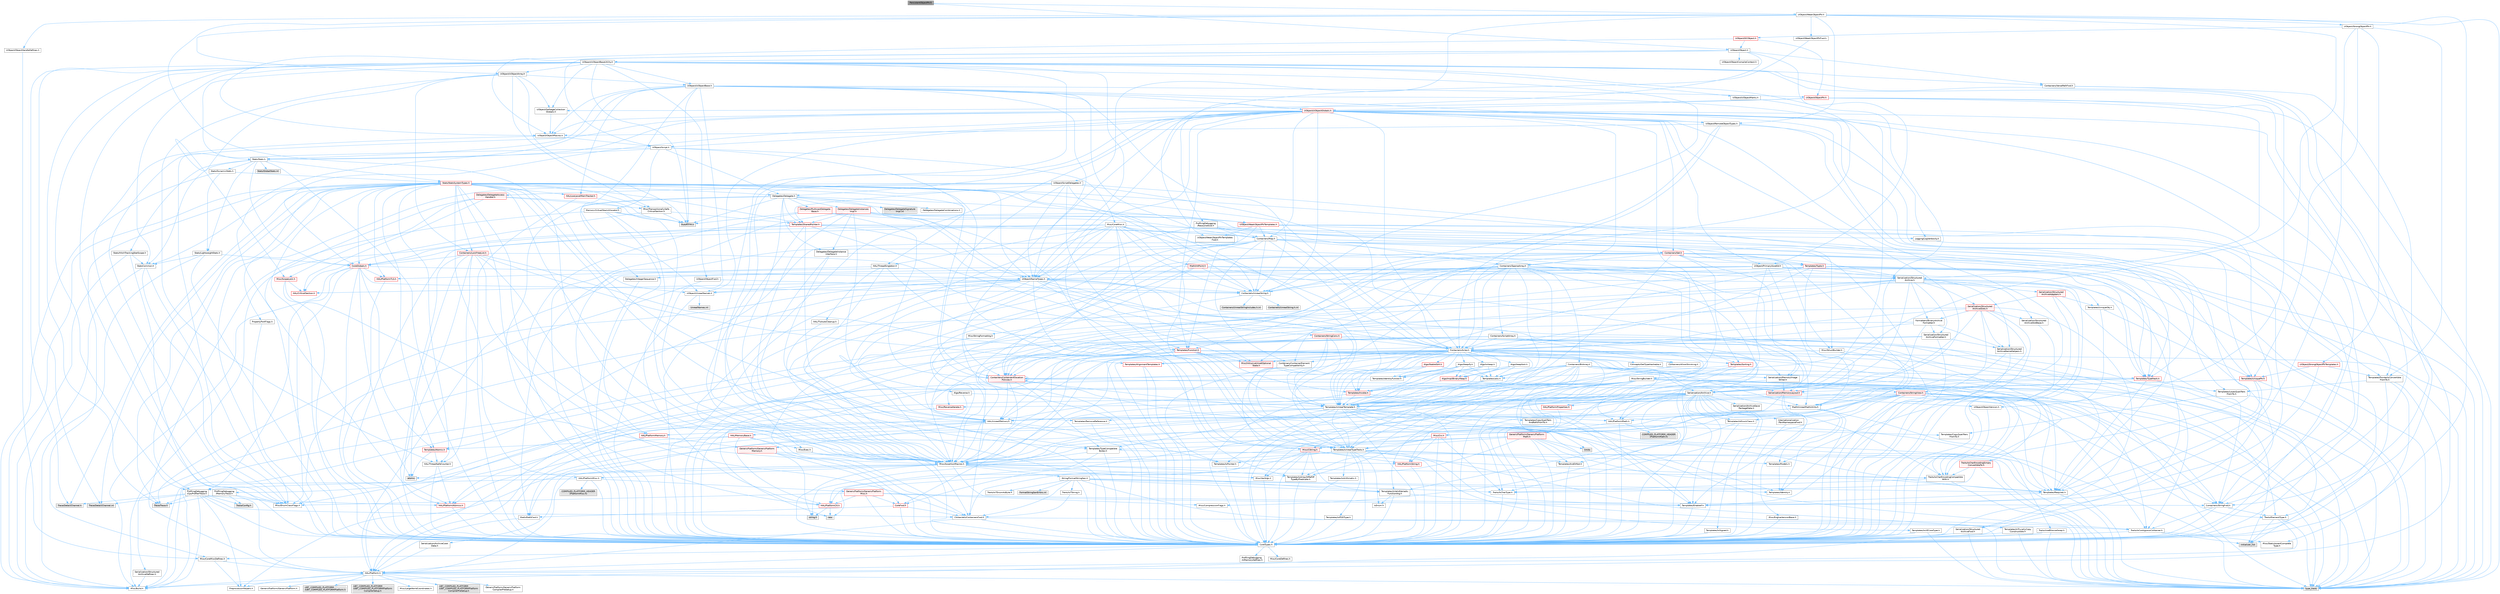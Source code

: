 digraph "PersistentObjectPtr.h"
{
 // INTERACTIVE_SVG=YES
 // LATEX_PDF_SIZE
  bgcolor="transparent";
  edge [fontname=Helvetica,fontsize=10,labelfontname=Helvetica,labelfontsize=10];
  node [fontname=Helvetica,fontsize=10,shape=box,height=0.2,width=0.4];
  Node1 [id="Node000001",label="PersistentObjectPtr.h",height=0.2,width=0.4,color="gray40", fillcolor="grey60", style="filled", fontcolor="black",tooltip=" "];
  Node1 -> Node2 [id="edge1_Node000001_Node000002",color="steelblue1",style="solid",tooltip=" "];
  Node2 [id="Node000002",label="UObject/Object.h",height=0.2,width=0.4,color="grey40", fillcolor="white", style="filled",URL="$db/dbf/Object_8h.html",tooltip=" "];
  Node2 -> Node3 [id="edge2_Node000002_Node000003",color="steelblue1",style="solid",tooltip=" "];
  Node3 [id="Node000003",label="UObject/Script.h",height=0.2,width=0.4,color="grey40", fillcolor="white", style="filled",URL="$de/dc6/Script_8h.html",tooltip=" "];
  Node3 -> Node4 [id="edge3_Node000003_Node000004",color="steelblue1",style="solid",tooltip=" "];
  Node4 [id="Node000004",label="Delegates/Delegate.h",height=0.2,width=0.4,color="grey40", fillcolor="white", style="filled",URL="$d4/d80/Delegate_8h.html",tooltip=" "];
  Node4 -> Node5 [id="edge4_Node000004_Node000005",color="steelblue1",style="solid",tooltip=" "];
  Node5 [id="Node000005",label="CoreTypes.h",height=0.2,width=0.4,color="grey40", fillcolor="white", style="filled",URL="$dc/dec/CoreTypes_8h.html",tooltip=" "];
  Node5 -> Node6 [id="edge5_Node000005_Node000006",color="steelblue1",style="solid",tooltip=" "];
  Node6 [id="Node000006",label="HAL/Platform.h",height=0.2,width=0.4,color="grey40", fillcolor="white", style="filled",URL="$d9/dd0/Platform_8h.html",tooltip=" "];
  Node6 -> Node7 [id="edge6_Node000006_Node000007",color="steelblue1",style="solid",tooltip=" "];
  Node7 [id="Node000007",label="Misc/Build.h",height=0.2,width=0.4,color="grey40", fillcolor="white", style="filled",URL="$d3/dbb/Build_8h.html",tooltip=" "];
  Node6 -> Node8 [id="edge7_Node000006_Node000008",color="steelblue1",style="solid",tooltip=" "];
  Node8 [id="Node000008",label="Misc/LargeWorldCoordinates.h",height=0.2,width=0.4,color="grey40", fillcolor="white", style="filled",URL="$d2/dcb/LargeWorldCoordinates_8h.html",tooltip=" "];
  Node6 -> Node9 [id="edge8_Node000006_Node000009",color="steelblue1",style="solid",tooltip=" "];
  Node9 [id="Node000009",label="type_traits",height=0.2,width=0.4,color="grey60", fillcolor="#E0E0E0", style="filled",tooltip=" "];
  Node6 -> Node10 [id="edge9_Node000006_Node000010",color="steelblue1",style="solid",tooltip=" "];
  Node10 [id="Node000010",label="PreprocessorHelpers.h",height=0.2,width=0.4,color="grey40", fillcolor="white", style="filled",URL="$db/ddb/PreprocessorHelpers_8h.html",tooltip=" "];
  Node6 -> Node11 [id="edge10_Node000006_Node000011",color="steelblue1",style="solid",tooltip=" "];
  Node11 [id="Node000011",label="UBT_COMPILED_PLATFORM\l/UBT_COMPILED_PLATFORMPlatform\lCompilerPreSetup.h",height=0.2,width=0.4,color="grey60", fillcolor="#E0E0E0", style="filled",tooltip=" "];
  Node6 -> Node12 [id="edge11_Node000006_Node000012",color="steelblue1",style="solid",tooltip=" "];
  Node12 [id="Node000012",label="GenericPlatform/GenericPlatform\lCompilerPreSetup.h",height=0.2,width=0.4,color="grey40", fillcolor="white", style="filled",URL="$d9/dc8/GenericPlatformCompilerPreSetup_8h.html",tooltip=" "];
  Node6 -> Node13 [id="edge12_Node000006_Node000013",color="steelblue1",style="solid",tooltip=" "];
  Node13 [id="Node000013",label="GenericPlatform/GenericPlatform.h",height=0.2,width=0.4,color="grey40", fillcolor="white", style="filled",URL="$d6/d84/GenericPlatform_8h.html",tooltip=" "];
  Node6 -> Node14 [id="edge13_Node000006_Node000014",color="steelblue1",style="solid",tooltip=" "];
  Node14 [id="Node000014",label="UBT_COMPILED_PLATFORM\l/UBT_COMPILED_PLATFORMPlatform.h",height=0.2,width=0.4,color="grey60", fillcolor="#E0E0E0", style="filled",tooltip=" "];
  Node6 -> Node15 [id="edge14_Node000006_Node000015",color="steelblue1",style="solid",tooltip=" "];
  Node15 [id="Node000015",label="UBT_COMPILED_PLATFORM\l/UBT_COMPILED_PLATFORMPlatform\lCompilerSetup.h",height=0.2,width=0.4,color="grey60", fillcolor="#E0E0E0", style="filled",tooltip=" "];
  Node5 -> Node16 [id="edge15_Node000005_Node000016",color="steelblue1",style="solid",tooltip=" "];
  Node16 [id="Node000016",label="ProfilingDebugging\l/UMemoryDefines.h",height=0.2,width=0.4,color="grey40", fillcolor="white", style="filled",URL="$d2/da2/UMemoryDefines_8h.html",tooltip=" "];
  Node5 -> Node17 [id="edge16_Node000005_Node000017",color="steelblue1",style="solid",tooltip=" "];
  Node17 [id="Node000017",label="Misc/CoreMiscDefines.h",height=0.2,width=0.4,color="grey40", fillcolor="white", style="filled",URL="$da/d38/CoreMiscDefines_8h.html",tooltip=" "];
  Node17 -> Node6 [id="edge17_Node000017_Node000006",color="steelblue1",style="solid",tooltip=" "];
  Node17 -> Node10 [id="edge18_Node000017_Node000010",color="steelblue1",style="solid",tooltip=" "];
  Node5 -> Node18 [id="edge19_Node000005_Node000018",color="steelblue1",style="solid",tooltip=" "];
  Node18 [id="Node000018",label="Misc/CoreDefines.h",height=0.2,width=0.4,color="grey40", fillcolor="white", style="filled",URL="$d3/dd2/CoreDefines_8h.html",tooltip=" "];
  Node4 -> Node19 [id="edge20_Node000004_Node000019",color="steelblue1",style="solid",tooltip=" "];
  Node19 [id="Node000019",label="Misc/AssertionMacros.h",height=0.2,width=0.4,color="grey40", fillcolor="white", style="filled",URL="$d0/dfa/AssertionMacros_8h.html",tooltip=" "];
  Node19 -> Node5 [id="edge21_Node000019_Node000005",color="steelblue1",style="solid",tooltip=" "];
  Node19 -> Node6 [id="edge22_Node000019_Node000006",color="steelblue1",style="solid",tooltip=" "];
  Node19 -> Node20 [id="edge23_Node000019_Node000020",color="steelblue1",style="solid",tooltip=" "];
  Node20 [id="Node000020",label="HAL/PlatformMisc.h",height=0.2,width=0.4,color="grey40", fillcolor="white", style="filled",URL="$d0/df5/PlatformMisc_8h.html",tooltip=" "];
  Node20 -> Node5 [id="edge24_Node000020_Node000005",color="steelblue1",style="solid",tooltip=" "];
  Node20 -> Node21 [id="edge25_Node000020_Node000021",color="steelblue1",style="solid",tooltip=" "];
  Node21 [id="Node000021",label="GenericPlatform/GenericPlatform\lMisc.h",height=0.2,width=0.4,color="red", fillcolor="#FFF0F0", style="filled",URL="$db/d9a/GenericPlatformMisc_8h.html",tooltip=" "];
  Node21 -> Node22 [id="edge26_Node000021_Node000022",color="steelblue1",style="solid",tooltip=" "];
  Node22 [id="Node000022",label="Containers/StringFwd.h",height=0.2,width=0.4,color="grey40", fillcolor="white", style="filled",URL="$df/d37/StringFwd_8h.html",tooltip=" "];
  Node22 -> Node5 [id="edge27_Node000022_Node000005",color="steelblue1",style="solid",tooltip=" "];
  Node22 -> Node23 [id="edge28_Node000022_Node000023",color="steelblue1",style="solid",tooltip=" "];
  Node23 [id="Node000023",label="Traits/ElementType.h",height=0.2,width=0.4,color="grey40", fillcolor="white", style="filled",URL="$d5/d4f/ElementType_8h.html",tooltip=" "];
  Node23 -> Node6 [id="edge29_Node000023_Node000006",color="steelblue1",style="solid",tooltip=" "];
  Node23 -> Node24 [id="edge30_Node000023_Node000024",color="steelblue1",style="solid",tooltip=" "];
  Node24 [id="Node000024",label="initializer_list",height=0.2,width=0.4,color="grey60", fillcolor="#E0E0E0", style="filled",tooltip=" "];
  Node23 -> Node9 [id="edge31_Node000023_Node000009",color="steelblue1",style="solid",tooltip=" "];
  Node22 -> Node25 [id="edge32_Node000022_Node000025",color="steelblue1",style="solid",tooltip=" "];
  Node25 [id="Node000025",label="Traits/IsContiguousContainer.h",height=0.2,width=0.4,color="grey40", fillcolor="white", style="filled",URL="$d5/d3c/IsContiguousContainer_8h.html",tooltip=" "];
  Node25 -> Node5 [id="edge33_Node000025_Node000005",color="steelblue1",style="solid",tooltip=" "];
  Node25 -> Node26 [id="edge34_Node000025_Node000026",color="steelblue1",style="solid",tooltip=" "];
  Node26 [id="Node000026",label="Misc/StaticAssertComplete\lType.h",height=0.2,width=0.4,color="grey40", fillcolor="white", style="filled",URL="$d5/d4e/StaticAssertCompleteType_8h.html",tooltip=" "];
  Node25 -> Node24 [id="edge35_Node000025_Node000024",color="steelblue1",style="solid",tooltip=" "];
  Node21 -> Node27 [id="edge36_Node000021_Node000027",color="steelblue1",style="solid",tooltip=" "];
  Node27 [id="Node000027",label="CoreFwd.h",height=0.2,width=0.4,color="red", fillcolor="#FFF0F0", style="filled",URL="$d1/d1e/CoreFwd_8h.html",tooltip=" "];
  Node27 -> Node5 [id="edge37_Node000027_Node000005",color="steelblue1",style="solid",tooltip=" "];
  Node27 -> Node28 [id="edge38_Node000027_Node000028",color="steelblue1",style="solid",tooltip=" "];
  Node28 [id="Node000028",label="Containers/ContainersFwd.h",height=0.2,width=0.4,color="grey40", fillcolor="white", style="filled",URL="$d4/d0a/ContainersFwd_8h.html",tooltip=" "];
  Node28 -> Node6 [id="edge39_Node000028_Node000006",color="steelblue1",style="solid",tooltip=" "];
  Node28 -> Node5 [id="edge40_Node000028_Node000005",color="steelblue1",style="solid",tooltip=" "];
  Node28 -> Node25 [id="edge41_Node000028_Node000025",color="steelblue1",style="solid",tooltip=" "];
  Node27 -> Node29 [id="edge42_Node000027_Node000029",color="steelblue1",style="solid",tooltip=" "];
  Node29 [id="Node000029",label="Math/MathFwd.h",height=0.2,width=0.4,color="grey40", fillcolor="white", style="filled",URL="$d2/d10/MathFwd_8h.html",tooltip=" "];
  Node29 -> Node6 [id="edge43_Node000029_Node000006",color="steelblue1",style="solid",tooltip=" "];
  Node21 -> Node5 [id="edge44_Node000021_Node000005",color="steelblue1",style="solid",tooltip=" "];
  Node21 -> Node32 [id="edge45_Node000021_Node000032",color="steelblue1",style="solid",tooltip=" "];
  Node32 [id="Node000032",label="HAL/PlatformCrt.h",height=0.2,width=0.4,color="red", fillcolor="#FFF0F0", style="filled",URL="$d8/d75/PlatformCrt_8h.html",tooltip=" "];
  Node32 -> Node33 [id="edge46_Node000032_Node000033",color="steelblue1",style="solid",tooltip=" "];
  Node33 [id="Node000033",label="new",height=0.2,width=0.4,color="grey60", fillcolor="#E0E0E0", style="filled",tooltip=" "];
  Node32 -> Node41 [id="edge47_Node000032_Node000041",color="steelblue1",style="solid",tooltip=" "];
  Node41 [id="Node000041",label="string.h",height=0.2,width=0.4,color="grey60", fillcolor="#E0E0E0", style="filled",tooltip=" "];
  Node21 -> Node43 [id="edge48_Node000021_Node000043",color="steelblue1",style="solid",tooltip=" "];
  Node43 [id="Node000043",label="Misc/CompressionFlags.h",height=0.2,width=0.4,color="grey40", fillcolor="white", style="filled",URL="$d9/d76/CompressionFlags_8h.html",tooltip=" "];
  Node21 -> Node44 [id="edge49_Node000021_Node000044",color="steelblue1",style="solid",tooltip=" "];
  Node44 [id="Node000044",label="Misc/EnumClassFlags.h",height=0.2,width=0.4,color="grey40", fillcolor="white", style="filled",URL="$d8/de7/EnumClassFlags_8h.html",tooltip=" "];
  Node20 -> Node47 [id="edge50_Node000020_Node000047",color="steelblue1",style="solid",tooltip=" "];
  Node47 [id="Node000047",label="COMPILED_PLATFORM_HEADER\l(PlatformMisc.h)",height=0.2,width=0.4,color="grey60", fillcolor="#E0E0E0", style="filled",tooltip=" "];
  Node20 -> Node48 [id="edge51_Node000020_Node000048",color="steelblue1",style="solid",tooltip=" "];
  Node48 [id="Node000048",label="ProfilingDebugging\l/CpuProfilerTrace.h",height=0.2,width=0.4,color="grey40", fillcolor="white", style="filled",URL="$da/dcb/CpuProfilerTrace_8h.html",tooltip=" "];
  Node48 -> Node5 [id="edge52_Node000048_Node000005",color="steelblue1",style="solid",tooltip=" "];
  Node48 -> Node28 [id="edge53_Node000048_Node000028",color="steelblue1",style="solid",tooltip=" "];
  Node48 -> Node49 [id="edge54_Node000048_Node000049",color="steelblue1",style="solid",tooltip=" "];
  Node49 [id="Node000049",label="HAL/PlatformAtomics.h",height=0.2,width=0.4,color="red", fillcolor="#FFF0F0", style="filled",URL="$d3/d36/PlatformAtomics_8h.html",tooltip=" "];
  Node49 -> Node5 [id="edge55_Node000049_Node000005",color="steelblue1",style="solid",tooltip=" "];
  Node48 -> Node10 [id="edge56_Node000048_Node000010",color="steelblue1",style="solid",tooltip=" "];
  Node48 -> Node7 [id="edge57_Node000048_Node000007",color="steelblue1",style="solid",tooltip=" "];
  Node48 -> Node52 [id="edge58_Node000048_Node000052",color="steelblue1",style="solid",tooltip=" "];
  Node52 [id="Node000052",label="Trace/Config.h",height=0.2,width=0.4,color="grey60", fillcolor="#E0E0E0", style="filled",tooltip=" "];
  Node48 -> Node53 [id="edge59_Node000048_Node000053",color="steelblue1",style="solid",tooltip=" "];
  Node53 [id="Node000053",label="Trace/Detail/Channel.h",height=0.2,width=0.4,color="grey60", fillcolor="#E0E0E0", style="filled",tooltip=" "];
  Node48 -> Node54 [id="edge60_Node000048_Node000054",color="steelblue1",style="solid",tooltip=" "];
  Node54 [id="Node000054",label="Trace/Detail/Channel.inl",height=0.2,width=0.4,color="grey60", fillcolor="#E0E0E0", style="filled",tooltip=" "];
  Node48 -> Node55 [id="edge61_Node000048_Node000055",color="steelblue1",style="solid",tooltip=" "];
  Node55 [id="Node000055",label="Trace/Trace.h",height=0.2,width=0.4,color="grey60", fillcolor="#E0E0E0", style="filled",tooltip=" "];
  Node19 -> Node10 [id="edge62_Node000019_Node000010",color="steelblue1",style="solid",tooltip=" "];
  Node19 -> Node56 [id="edge63_Node000019_Node000056",color="steelblue1",style="solid",tooltip=" "];
  Node56 [id="Node000056",label="Templates/EnableIf.h",height=0.2,width=0.4,color="grey40", fillcolor="white", style="filled",URL="$d7/d60/EnableIf_8h.html",tooltip=" "];
  Node56 -> Node5 [id="edge64_Node000056_Node000005",color="steelblue1",style="solid",tooltip=" "];
  Node19 -> Node57 [id="edge65_Node000019_Node000057",color="steelblue1",style="solid",tooltip=" "];
  Node57 [id="Node000057",label="Templates/IsArrayOrRefOf\lTypeByPredicate.h",height=0.2,width=0.4,color="grey40", fillcolor="white", style="filled",URL="$d6/da1/IsArrayOrRefOfTypeByPredicate_8h.html",tooltip=" "];
  Node57 -> Node5 [id="edge66_Node000057_Node000005",color="steelblue1",style="solid",tooltip=" "];
  Node19 -> Node58 [id="edge67_Node000019_Node000058",color="steelblue1",style="solid",tooltip=" "];
  Node58 [id="Node000058",label="Templates/IsValidVariadic\lFunctionArg.h",height=0.2,width=0.4,color="grey40", fillcolor="white", style="filled",URL="$d0/dc8/IsValidVariadicFunctionArg_8h.html",tooltip=" "];
  Node58 -> Node5 [id="edge68_Node000058_Node000005",color="steelblue1",style="solid",tooltip=" "];
  Node58 -> Node59 [id="edge69_Node000058_Node000059",color="steelblue1",style="solid",tooltip=" "];
  Node59 [id="Node000059",label="IsEnum.h",height=0.2,width=0.4,color="grey40", fillcolor="white", style="filled",URL="$d4/de5/IsEnum_8h.html",tooltip=" "];
  Node58 -> Node9 [id="edge70_Node000058_Node000009",color="steelblue1",style="solid",tooltip=" "];
  Node19 -> Node60 [id="edge71_Node000019_Node000060",color="steelblue1",style="solid",tooltip=" "];
  Node60 [id="Node000060",label="Traits/IsCharEncodingCompatible\lWith.h",height=0.2,width=0.4,color="grey40", fillcolor="white", style="filled",URL="$df/dd1/IsCharEncodingCompatibleWith_8h.html",tooltip=" "];
  Node60 -> Node9 [id="edge72_Node000060_Node000009",color="steelblue1",style="solid",tooltip=" "];
  Node60 -> Node61 [id="edge73_Node000060_Node000061",color="steelblue1",style="solid",tooltip=" "];
  Node61 [id="Node000061",label="Traits/IsCharType.h",height=0.2,width=0.4,color="grey40", fillcolor="white", style="filled",URL="$db/d51/IsCharType_8h.html",tooltip=" "];
  Node61 -> Node5 [id="edge74_Node000061_Node000005",color="steelblue1",style="solid",tooltip=" "];
  Node19 -> Node62 [id="edge75_Node000019_Node000062",color="steelblue1",style="solid",tooltip=" "];
  Node62 [id="Node000062",label="Misc/VarArgs.h",height=0.2,width=0.4,color="grey40", fillcolor="white", style="filled",URL="$d5/d6f/VarArgs_8h.html",tooltip=" "];
  Node62 -> Node5 [id="edge76_Node000062_Node000005",color="steelblue1",style="solid",tooltip=" "];
  Node19 -> Node63 [id="edge77_Node000019_Node000063",color="steelblue1",style="solid",tooltip=" "];
  Node63 [id="Node000063",label="String/FormatStringSan.h",height=0.2,width=0.4,color="grey40", fillcolor="white", style="filled",URL="$d3/d8b/FormatStringSan_8h.html",tooltip=" "];
  Node63 -> Node9 [id="edge78_Node000063_Node000009",color="steelblue1",style="solid",tooltip=" "];
  Node63 -> Node5 [id="edge79_Node000063_Node000005",color="steelblue1",style="solid",tooltip=" "];
  Node63 -> Node64 [id="edge80_Node000063_Node000064",color="steelblue1",style="solid",tooltip=" "];
  Node64 [id="Node000064",label="Templates/Requires.h",height=0.2,width=0.4,color="grey40", fillcolor="white", style="filled",URL="$dc/d96/Requires_8h.html",tooltip=" "];
  Node64 -> Node56 [id="edge81_Node000064_Node000056",color="steelblue1",style="solid",tooltip=" "];
  Node64 -> Node9 [id="edge82_Node000064_Node000009",color="steelblue1",style="solid",tooltip=" "];
  Node63 -> Node65 [id="edge83_Node000063_Node000065",color="steelblue1",style="solid",tooltip=" "];
  Node65 [id="Node000065",label="Templates/Identity.h",height=0.2,width=0.4,color="grey40", fillcolor="white", style="filled",URL="$d0/dd5/Identity_8h.html",tooltip=" "];
  Node63 -> Node58 [id="edge84_Node000063_Node000058",color="steelblue1",style="solid",tooltip=" "];
  Node63 -> Node61 [id="edge85_Node000063_Node000061",color="steelblue1",style="solid",tooltip=" "];
  Node63 -> Node66 [id="edge86_Node000063_Node000066",color="steelblue1",style="solid",tooltip=" "];
  Node66 [id="Node000066",label="Traits/IsTEnumAsByte.h",height=0.2,width=0.4,color="grey40", fillcolor="white", style="filled",URL="$d1/de6/IsTEnumAsByte_8h.html",tooltip=" "];
  Node63 -> Node67 [id="edge87_Node000063_Node000067",color="steelblue1",style="solid",tooltip=" "];
  Node67 [id="Node000067",label="Traits/IsTString.h",height=0.2,width=0.4,color="grey40", fillcolor="white", style="filled",URL="$d0/df8/IsTString_8h.html",tooltip=" "];
  Node67 -> Node28 [id="edge88_Node000067_Node000028",color="steelblue1",style="solid",tooltip=" "];
  Node63 -> Node28 [id="edge89_Node000063_Node000028",color="steelblue1",style="solid",tooltip=" "];
  Node63 -> Node68 [id="edge90_Node000063_Node000068",color="steelblue1",style="solid",tooltip=" "];
  Node68 [id="Node000068",label="FormatStringSanErrors.inl",height=0.2,width=0.4,color="grey60", fillcolor="#E0E0E0", style="filled",tooltip=" "];
  Node19 -> Node69 [id="edge91_Node000019_Node000069",color="steelblue1",style="solid",tooltip=" "];
  Node69 [id="Node000069",label="atomic",height=0.2,width=0.4,color="grey60", fillcolor="#E0E0E0", style="filled",tooltip=" "];
  Node4 -> Node70 [id="edge92_Node000004_Node000070",color="steelblue1",style="solid",tooltip=" "];
  Node70 [id="Node000070",label="UObject/NameTypes.h",height=0.2,width=0.4,color="grey40", fillcolor="white", style="filled",URL="$d6/d35/NameTypes_8h.html",tooltip=" "];
  Node70 -> Node5 [id="edge93_Node000070_Node000005",color="steelblue1",style="solid",tooltip=" "];
  Node70 -> Node19 [id="edge94_Node000070_Node000019",color="steelblue1",style="solid",tooltip=" "];
  Node70 -> Node71 [id="edge95_Node000070_Node000071",color="steelblue1",style="solid",tooltip=" "];
  Node71 [id="Node000071",label="HAL/UnrealMemory.h",height=0.2,width=0.4,color="grey40", fillcolor="white", style="filled",URL="$d9/d96/UnrealMemory_8h.html",tooltip=" "];
  Node71 -> Node5 [id="edge96_Node000071_Node000005",color="steelblue1",style="solid",tooltip=" "];
  Node71 -> Node72 [id="edge97_Node000071_Node000072",color="steelblue1",style="solid",tooltip=" "];
  Node72 [id="Node000072",label="GenericPlatform/GenericPlatform\lMemory.h",height=0.2,width=0.4,color="red", fillcolor="#FFF0F0", style="filled",URL="$dd/d22/GenericPlatformMemory_8h.html",tooltip=" "];
  Node72 -> Node27 [id="edge98_Node000072_Node000027",color="steelblue1",style="solid",tooltip=" "];
  Node72 -> Node5 [id="edge99_Node000072_Node000005",color="steelblue1",style="solid",tooltip=" "];
  Node72 -> Node73 [id="edge100_Node000072_Node000073",color="steelblue1",style="solid",tooltip=" "];
  Node73 [id="Node000073",label="HAL/PlatformString.h",height=0.2,width=0.4,color="red", fillcolor="#FFF0F0", style="filled",URL="$db/db5/PlatformString_8h.html",tooltip=" "];
  Node73 -> Node5 [id="edge101_Node000073_Node000005",color="steelblue1",style="solid",tooltip=" "];
  Node72 -> Node41 [id="edge102_Node000072_Node000041",color="steelblue1",style="solid",tooltip=" "];
  Node71 -> Node75 [id="edge103_Node000071_Node000075",color="steelblue1",style="solid",tooltip=" "];
  Node75 [id="Node000075",label="HAL/MemoryBase.h",height=0.2,width=0.4,color="red", fillcolor="#FFF0F0", style="filled",URL="$d6/d9f/MemoryBase_8h.html",tooltip=" "];
  Node75 -> Node5 [id="edge104_Node000075_Node000005",color="steelblue1",style="solid",tooltip=" "];
  Node75 -> Node49 [id="edge105_Node000075_Node000049",color="steelblue1",style="solid",tooltip=" "];
  Node75 -> Node32 [id="edge106_Node000075_Node000032",color="steelblue1",style="solid",tooltip=" "];
  Node75 -> Node76 [id="edge107_Node000075_Node000076",color="steelblue1",style="solid",tooltip=" "];
  Node76 [id="Node000076",label="Misc/Exec.h",height=0.2,width=0.4,color="grey40", fillcolor="white", style="filled",URL="$de/ddb/Exec_8h.html",tooltip=" "];
  Node76 -> Node5 [id="edge108_Node000076_Node000005",color="steelblue1",style="solid",tooltip=" "];
  Node76 -> Node19 [id="edge109_Node000076_Node000019",color="steelblue1",style="solid",tooltip=" "];
  Node75 -> Node79 [id="edge110_Node000075_Node000079",color="steelblue1",style="solid",tooltip=" "];
  Node79 [id="Node000079",label="Templates/Atomic.h",height=0.2,width=0.4,color="red", fillcolor="#FFF0F0", style="filled",URL="$d3/d91/Atomic_8h.html",tooltip=" "];
  Node79 -> Node80 [id="edge111_Node000079_Node000080",color="steelblue1",style="solid",tooltip=" "];
  Node80 [id="Node000080",label="HAL/ThreadSafeCounter.h",height=0.2,width=0.4,color="grey40", fillcolor="white", style="filled",URL="$dc/dc9/ThreadSafeCounter_8h.html",tooltip=" "];
  Node80 -> Node5 [id="edge112_Node000080_Node000005",color="steelblue1",style="solid",tooltip=" "];
  Node80 -> Node49 [id="edge113_Node000080_Node000049",color="steelblue1",style="solid",tooltip=" "];
  Node79 -> Node69 [id="edge114_Node000079_Node000069",color="steelblue1",style="solid",tooltip=" "];
  Node71 -> Node88 [id="edge115_Node000071_Node000088",color="steelblue1",style="solid",tooltip=" "];
  Node88 [id="Node000088",label="HAL/PlatformMemory.h",height=0.2,width=0.4,color="red", fillcolor="#FFF0F0", style="filled",URL="$de/d68/PlatformMemory_8h.html",tooltip=" "];
  Node88 -> Node5 [id="edge116_Node000088_Node000005",color="steelblue1",style="solid",tooltip=" "];
  Node88 -> Node72 [id="edge117_Node000088_Node000072",color="steelblue1",style="solid",tooltip=" "];
  Node71 -> Node90 [id="edge118_Node000071_Node000090",color="steelblue1",style="solid",tooltip=" "];
  Node90 [id="Node000090",label="ProfilingDebugging\l/MemoryTrace.h",height=0.2,width=0.4,color="grey40", fillcolor="white", style="filled",URL="$da/dd7/MemoryTrace_8h.html",tooltip=" "];
  Node90 -> Node6 [id="edge119_Node000090_Node000006",color="steelblue1",style="solid",tooltip=" "];
  Node90 -> Node44 [id="edge120_Node000090_Node000044",color="steelblue1",style="solid",tooltip=" "];
  Node90 -> Node52 [id="edge121_Node000090_Node000052",color="steelblue1",style="solid",tooltip=" "];
  Node90 -> Node55 [id="edge122_Node000090_Node000055",color="steelblue1",style="solid",tooltip=" "];
  Node71 -> Node91 [id="edge123_Node000071_Node000091",color="steelblue1",style="solid",tooltip=" "];
  Node91 [id="Node000091",label="Templates/IsPointer.h",height=0.2,width=0.4,color="grey40", fillcolor="white", style="filled",URL="$d7/d05/IsPointer_8h.html",tooltip=" "];
  Node91 -> Node5 [id="edge124_Node000091_Node000005",color="steelblue1",style="solid",tooltip=" "];
  Node70 -> Node92 [id="edge125_Node000070_Node000092",color="steelblue1",style="solid",tooltip=" "];
  Node92 [id="Node000092",label="Templates/UnrealTypeTraits.h",height=0.2,width=0.4,color="grey40", fillcolor="white", style="filled",URL="$d2/d2d/UnrealTypeTraits_8h.html",tooltip=" "];
  Node92 -> Node5 [id="edge126_Node000092_Node000005",color="steelblue1",style="solid",tooltip=" "];
  Node92 -> Node91 [id="edge127_Node000092_Node000091",color="steelblue1",style="solid",tooltip=" "];
  Node92 -> Node19 [id="edge128_Node000092_Node000019",color="steelblue1",style="solid",tooltip=" "];
  Node92 -> Node84 [id="edge129_Node000092_Node000084",color="steelblue1",style="solid",tooltip=" "];
  Node84 [id="Node000084",label="Templates/AndOrNot.h",height=0.2,width=0.4,color="grey40", fillcolor="white", style="filled",URL="$db/d0a/AndOrNot_8h.html",tooltip=" "];
  Node84 -> Node5 [id="edge130_Node000084_Node000005",color="steelblue1",style="solid",tooltip=" "];
  Node92 -> Node56 [id="edge131_Node000092_Node000056",color="steelblue1",style="solid",tooltip=" "];
  Node92 -> Node93 [id="edge132_Node000092_Node000093",color="steelblue1",style="solid",tooltip=" "];
  Node93 [id="Node000093",label="Templates/IsArithmetic.h",height=0.2,width=0.4,color="grey40", fillcolor="white", style="filled",URL="$d2/d5d/IsArithmetic_8h.html",tooltip=" "];
  Node93 -> Node5 [id="edge133_Node000093_Node000005",color="steelblue1",style="solid",tooltip=" "];
  Node92 -> Node59 [id="edge134_Node000092_Node000059",color="steelblue1",style="solid",tooltip=" "];
  Node92 -> Node94 [id="edge135_Node000092_Node000094",color="steelblue1",style="solid",tooltip=" "];
  Node94 [id="Node000094",label="Templates/Models.h",height=0.2,width=0.4,color="grey40", fillcolor="white", style="filled",URL="$d3/d0c/Models_8h.html",tooltip=" "];
  Node94 -> Node65 [id="edge136_Node000094_Node000065",color="steelblue1",style="solid",tooltip=" "];
  Node92 -> Node95 [id="edge137_Node000092_Node000095",color="steelblue1",style="solid",tooltip=" "];
  Node95 [id="Node000095",label="Templates/IsPODType.h",height=0.2,width=0.4,color="grey40", fillcolor="white", style="filled",URL="$d7/db1/IsPODType_8h.html",tooltip=" "];
  Node95 -> Node5 [id="edge138_Node000095_Node000005",color="steelblue1",style="solid",tooltip=" "];
  Node92 -> Node96 [id="edge139_Node000092_Node000096",color="steelblue1",style="solid",tooltip=" "];
  Node96 [id="Node000096",label="Templates/IsUECoreType.h",height=0.2,width=0.4,color="grey40", fillcolor="white", style="filled",URL="$d1/db8/IsUECoreType_8h.html",tooltip=" "];
  Node96 -> Node5 [id="edge140_Node000096_Node000005",color="steelblue1",style="solid",tooltip=" "];
  Node96 -> Node9 [id="edge141_Node000096_Node000009",color="steelblue1",style="solid",tooltip=" "];
  Node92 -> Node85 [id="edge142_Node000092_Node000085",color="steelblue1",style="solid",tooltip=" "];
  Node85 [id="Node000085",label="Templates/IsTriviallyCopy\lConstructible.h",height=0.2,width=0.4,color="grey40", fillcolor="white", style="filled",URL="$d3/d78/IsTriviallyCopyConstructible_8h.html",tooltip=" "];
  Node85 -> Node5 [id="edge143_Node000085_Node000005",color="steelblue1",style="solid",tooltip=" "];
  Node85 -> Node9 [id="edge144_Node000085_Node000009",color="steelblue1",style="solid",tooltip=" "];
  Node70 -> Node97 [id="edge145_Node000070_Node000097",color="steelblue1",style="solid",tooltip=" "];
  Node97 [id="Node000097",label="Templates/UnrealTemplate.h",height=0.2,width=0.4,color="grey40", fillcolor="white", style="filled",URL="$d4/d24/UnrealTemplate_8h.html",tooltip=" "];
  Node97 -> Node5 [id="edge146_Node000097_Node000005",color="steelblue1",style="solid",tooltip=" "];
  Node97 -> Node91 [id="edge147_Node000097_Node000091",color="steelblue1",style="solid",tooltip=" "];
  Node97 -> Node71 [id="edge148_Node000097_Node000071",color="steelblue1",style="solid",tooltip=" "];
  Node97 -> Node98 [id="edge149_Node000097_Node000098",color="steelblue1",style="solid",tooltip=" "];
  Node98 [id="Node000098",label="Templates/CopyQualifiers\lAndRefsFromTo.h",height=0.2,width=0.4,color="grey40", fillcolor="white", style="filled",URL="$d3/db3/CopyQualifiersAndRefsFromTo_8h.html",tooltip=" "];
  Node98 -> Node99 [id="edge150_Node000098_Node000099",color="steelblue1",style="solid",tooltip=" "];
  Node99 [id="Node000099",label="Templates/CopyQualifiers\lFromTo.h",height=0.2,width=0.4,color="grey40", fillcolor="white", style="filled",URL="$d5/db4/CopyQualifiersFromTo_8h.html",tooltip=" "];
  Node97 -> Node92 [id="edge151_Node000097_Node000092",color="steelblue1",style="solid",tooltip=" "];
  Node97 -> Node100 [id="edge152_Node000097_Node000100",color="steelblue1",style="solid",tooltip=" "];
  Node100 [id="Node000100",label="Templates/RemoveReference.h",height=0.2,width=0.4,color="grey40", fillcolor="white", style="filled",URL="$da/dbe/RemoveReference_8h.html",tooltip=" "];
  Node100 -> Node5 [id="edge153_Node000100_Node000005",color="steelblue1",style="solid",tooltip=" "];
  Node97 -> Node64 [id="edge154_Node000097_Node000064",color="steelblue1",style="solid",tooltip=" "];
  Node97 -> Node101 [id="edge155_Node000097_Node000101",color="steelblue1",style="solid",tooltip=" "];
  Node101 [id="Node000101",label="Templates/TypeCompatible\lBytes.h",height=0.2,width=0.4,color="grey40", fillcolor="white", style="filled",URL="$df/d0a/TypeCompatibleBytes_8h.html",tooltip=" "];
  Node101 -> Node5 [id="edge156_Node000101_Node000005",color="steelblue1",style="solid",tooltip=" "];
  Node101 -> Node41 [id="edge157_Node000101_Node000041",color="steelblue1",style="solid",tooltip=" "];
  Node101 -> Node33 [id="edge158_Node000101_Node000033",color="steelblue1",style="solid",tooltip=" "];
  Node101 -> Node9 [id="edge159_Node000101_Node000009",color="steelblue1",style="solid",tooltip=" "];
  Node97 -> Node65 [id="edge160_Node000097_Node000065",color="steelblue1",style="solid",tooltip=" "];
  Node97 -> Node25 [id="edge161_Node000097_Node000025",color="steelblue1",style="solid",tooltip=" "];
  Node97 -> Node102 [id="edge162_Node000097_Node000102",color="steelblue1",style="solid",tooltip=" "];
  Node102 [id="Node000102",label="Traits/UseBitwiseSwap.h",height=0.2,width=0.4,color="grey40", fillcolor="white", style="filled",URL="$db/df3/UseBitwiseSwap_8h.html",tooltip=" "];
  Node102 -> Node5 [id="edge163_Node000102_Node000005",color="steelblue1",style="solid",tooltip=" "];
  Node102 -> Node9 [id="edge164_Node000102_Node000009",color="steelblue1",style="solid",tooltip=" "];
  Node97 -> Node9 [id="edge165_Node000097_Node000009",color="steelblue1",style="solid",tooltip=" "];
  Node70 -> Node103 [id="edge166_Node000070_Node000103",color="steelblue1",style="solid",tooltip=" "];
  Node103 [id="Node000103",label="Containers/UnrealString.h",height=0.2,width=0.4,color="grey40", fillcolor="white", style="filled",URL="$d5/dba/UnrealString_8h.html",tooltip=" "];
  Node103 -> Node104 [id="edge167_Node000103_Node000104",color="steelblue1",style="solid",tooltip=" "];
  Node104 [id="Node000104",label="Containers/UnrealStringIncludes.h.inl",height=0.2,width=0.4,color="grey60", fillcolor="#E0E0E0", style="filled",tooltip=" "];
  Node103 -> Node105 [id="edge168_Node000103_Node000105",color="steelblue1",style="solid",tooltip=" "];
  Node105 [id="Node000105",label="Containers/UnrealString.h.inl",height=0.2,width=0.4,color="grey60", fillcolor="#E0E0E0", style="filled",tooltip=" "];
  Node103 -> Node106 [id="edge169_Node000103_Node000106",color="steelblue1",style="solid",tooltip=" "];
  Node106 [id="Node000106",label="Misc/StringFormatArg.h",height=0.2,width=0.4,color="grey40", fillcolor="white", style="filled",URL="$d2/d16/StringFormatArg_8h.html",tooltip=" "];
  Node106 -> Node28 [id="edge170_Node000106_Node000028",color="steelblue1",style="solid",tooltip=" "];
  Node70 -> Node107 [id="edge171_Node000070_Node000107",color="steelblue1",style="solid",tooltip=" "];
  Node107 [id="Node000107",label="HAL/CriticalSection.h",height=0.2,width=0.4,color="red", fillcolor="#FFF0F0", style="filled",URL="$d6/d90/CriticalSection_8h.html",tooltip=" "];
  Node70 -> Node110 [id="edge172_Node000070_Node000110",color="steelblue1",style="solid",tooltip=" "];
  Node110 [id="Node000110",label="Containers/StringConv.h",height=0.2,width=0.4,color="red", fillcolor="#FFF0F0", style="filled",URL="$d3/ddf/StringConv_8h.html",tooltip=" "];
  Node110 -> Node5 [id="edge173_Node000110_Node000005",color="steelblue1",style="solid",tooltip=" "];
  Node110 -> Node19 [id="edge174_Node000110_Node000019",color="steelblue1",style="solid",tooltip=" "];
  Node110 -> Node111 [id="edge175_Node000110_Node000111",color="steelblue1",style="solid",tooltip=" "];
  Node111 [id="Node000111",label="Containers/ContainerAllocation\lPolicies.h",height=0.2,width=0.4,color="red", fillcolor="#FFF0F0", style="filled",URL="$d7/dff/ContainerAllocationPolicies_8h.html",tooltip=" "];
  Node111 -> Node5 [id="edge176_Node000111_Node000005",color="steelblue1",style="solid",tooltip=" "];
  Node111 -> Node111 [id="edge177_Node000111_Node000111",color="steelblue1",style="solid",tooltip=" "];
  Node111 -> Node113 [id="edge178_Node000111_Node000113",color="steelblue1",style="solid",tooltip=" "];
  Node113 [id="Node000113",label="HAL/PlatformMath.h",height=0.2,width=0.4,color="grey40", fillcolor="white", style="filled",URL="$dc/d53/PlatformMath_8h.html",tooltip=" "];
  Node113 -> Node5 [id="edge179_Node000113_Node000005",color="steelblue1",style="solid",tooltip=" "];
  Node113 -> Node114 [id="edge180_Node000113_Node000114",color="steelblue1",style="solid",tooltip=" "];
  Node114 [id="Node000114",label="GenericPlatform/GenericPlatform\lMath.h",height=0.2,width=0.4,color="red", fillcolor="#FFF0F0", style="filled",URL="$d5/d79/GenericPlatformMath_8h.html",tooltip=" "];
  Node114 -> Node5 [id="edge181_Node000114_Node000005",color="steelblue1",style="solid",tooltip=" "];
  Node114 -> Node28 [id="edge182_Node000114_Node000028",color="steelblue1",style="solid",tooltip=" "];
  Node114 -> Node32 [id="edge183_Node000114_Node000032",color="steelblue1",style="solid",tooltip=" "];
  Node114 -> Node84 [id="edge184_Node000114_Node000084",color="steelblue1",style="solid",tooltip=" "];
  Node114 -> Node92 [id="edge185_Node000114_Node000092",color="steelblue1",style="solid",tooltip=" "];
  Node114 -> Node64 [id="edge186_Node000114_Node000064",color="steelblue1",style="solid",tooltip=" "];
  Node114 -> Node101 [id="edge187_Node000114_Node000101",color="steelblue1",style="solid",tooltip=" "];
  Node114 -> Node119 [id="edge188_Node000114_Node000119",color="steelblue1",style="solid",tooltip=" "];
  Node119 [id="Node000119",label="limits",height=0.2,width=0.4,color="grey60", fillcolor="#E0E0E0", style="filled",tooltip=" "];
  Node114 -> Node9 [id="edge189_Node000114_Node000009",color="steelblue1",style="solid",tooltip=" "];
  Node113 -> Node120 [id="edge190_Node000113_Node000120",color="steelblue1",style="solid",tooltip=" "];
  Node120 [id="Node000120",label="COMPILED_PLATFORM_HEADER\l(PlatformMath.h)",height=0.2,width=0.4,color="grey60", fillcolor="#E0E0E0", style="filled",tooltip=" "];
  Node111 -> Node71 [id="edge191_Node000111_Node000071",color="steelblue1",style="solid",tooltip=" "];
  Node111 -> Node19 [id="edge192_Node000111_Node000019",color="steelblue1",style="solid",tooltip=" "];
  Node111 -> Node101 [id="edge193_Node000111_Node000101",color="steelblue1",style="solid",tooltip=" "];
  Node111 -> Node9 [id="edge194_Node000111_Node000009",color="steelblue1",style="solid",tooltip=" "];
  Node110 -> Node123 [id="edge195_Node000110_Node000123",color="steelblue1",style="solid",tooltip=" "];
  Node123 [id="Node000123",label="Containers/Array.h",height=0.2,width=0.4,color="grey40", fillcolor="white", style="filled",URL="$df/dd0/Array_8h.html",tooltip=" "];
  Node123 -> Node5 [id="edge196_Node000123_Node000005",color="steelblue1",style="solid",tooltip=" "];
  Node123 -> Node19 [id="edge197_Node000123_Node000019",color="steelblue1",style="solid",tooltip=" "];
  Node123 -> Node124 [id="edge198_Node000123_Node000124",color="steelblue1",style="solid",tooltip=" "];
  Node124 [id="Node000124",label="Misc/IntrusiveUnsetOptional\lState.h",height=0.2,width=0.4,color="red", fillcolor="#FFF0F0", style="filled",URL="$d2/d0a/IntrusiveUnsetOptionalState_8h.html",tooltip=" "];
  Node123 -> Node126 [id="edge199_Node000123_Node000126",color="steelblue1",style="solid",tooltip=" "];
  Node126 [id="Node000126",label="Misc/ReverseIterate.h",height=0.2,width=0.4,color="red", fillcolor="#FFF0F0", style="filled",URL="$db/de3/ReverseIterate_8h.html",tooltip=" "];
  Node126 -> Node6 [id="edge200_Node000126_Node000006",color="steelblue1",style="solid",tooltip=" "];
  Node123 -> Node71 [id="edge201_Node000123_Node000071",color="steelblue1",style="solid",tooltip=" "];
  Node123 -> Node92 [id="edge202_Node000123_Node000092",color="steelblue1",style="solid",tooltip=" "];
  Node123 -> Node97 [id="edge203_Node000123_Node000097",color="steelblue1",style="solid",tooltip=" "];
  Node123 -> Node128 [id="edge204_Node000123_Node000128",color="steelblue1",style="solid",tooltip=" "];
  Node128 [id="Node000128",label="Containers/AllowShrinking.h",height=0.2,width=0.4,color="grey40", fillcolor="white", style="filled",URL="$d7/d1a/AllowShrinking_8h.html",tooltip=" "];
  Node128 -> Node5 [id="edge205_Node000128_Node000005",color="steelblue1",style="solid",tooltip=" "];
  Node123 -> Node111 [id="edge206_Node000123_Node000111",color="steelblue1",style="solid",tooltip=" "];
  Node123 -> Node129 [id="edge207_Node000123_Node000129",color="steelblue1",style="solid",tooltip=" "];
  Node129 [id="Node000129",label="Containers/ContainerElement\lTypeCompatibility.h",height=0.2,width=0.4,color="grey40", fillcolor="white", style="filled",URL="$df/ddf/ContainerElementTypeCompatibility_8h.html",tooltip=" "];
  Node129 -> Node5 [id="edge208_Node000129_Node000005",color="steelblue1",style="solid",tooltip=" "];
  Node129 -> Node92 [id="edge209_Node000129_Node000092",color="steelblue1",style="solid",tooltip=" "];
  Node123 -> Node130 [id="edge210_Node000123_Node000130",color="steelblue1",style="solid",tooltip=" "];
  Node130 [id="Node000130",label="Serialization/Archive.h",height=0.2,width=0.4,color="grey40", fillcolor="white", style="filled",URL="$d7/d3b/Archive_8h.html",tooltip=" "];
  Node130 -> Node27 [id="edge211_Node000130_Node000027",color="steelblue1",style="solid",tooltip=" "];
  Node130 -> Node5 [id="edge212_Node000130_Node000005",color="steelblue1",style="solid",tooltip=" "];
  Node130 -> Node131 [id="edge213_Node000130_Node000131",color="steelblue1",style="solid",tooltip=" "];
  Node131 [id="Node000131",label="HAL/PlatformProperties.h",height=0.2,width=0.4,color="red", fillcolor="#FFF0F0", style="filled",URL="$d9/db0/PlatformProperties_8h.html",tooltip=" "];
  Node131 -> Node5 [id="edge214_Node000131_Node000005",color="steelblue1",style="solid",tooltip=" "];
  Node130 -> Node134 [id="edge215_Node000130_Node000134",color="steelblue1",style="solid",tooltip=" "];
  Node134 [id="Node000134",label="Internationalization\l/TextNamespaceFwd.h",height=0.2,width=0.4,color="grey40", fillcolor="white", style="filled",URL="$d8/d97/TextNamespaceFwd_8h.html",tooltip=" "];
  Node134 -> Node5 [id="edge216_Node000134_Node000005",color="steelblue1",style="solid",tooltip=" "];
  Node130 -> Node29 [id="edge217_Node000130_Node000029",color="steelblue1",style="solid",tooltip=" "];
  Node130 -> Node19 [id="edge218_Node000130_Node000019",color="steelblue1",style="solid",tooltip=" "];
  Node130 -> Node7 [id="edge219_Node000130_Node000007",color="steelblue1",style="solid",tooltip=" "];
  Node130 -> Node43 [id="edge220_Node000130_Node000043",color="steelblue1",style="solid",tooltip=" "];
  Node130 -> Node135 [id="edge221_Node000130_Node000135",color="steelblue1",style="solid",tooltip=" "];
  Node135 [id="Node000135",label="Misc/EngineVersionBase.h",height=0.2,width=0.4,color="grey40", fillcolor="white", style="filled",URL="$d5/d2b/EngineVersionBase_8h.html",tooltip=" "];
  Node135 -> Node5 [id="edge222_Node000135_Node000005",color="steelblue1",style="solid",tooltip=" "];
  Node130 -> Node62 [id="edge223_Node000130_Node000062",color="steelblue1",style="solid",tooltip=" "];
  Node130 -> Node136 [id="edge224_Node000130_Node000136",color="steelblue1",style="solid",tooltip=" "];
  Node136 [id="Node000136",label="Serialization/ArchiveCook\lData.h",height=0.2,width=0.4,color="grey40", fillcolor="white", style="filled",URL="$dc/db6/ArchiveCookData_8h.html",tooltip=" "];
  Node136 -> Node6 [id="edge225_Node000136_Node000006",color="steelblue1",style="solid",tooltip=" "];
  Node130 -> Node137 [id="edge226_Node000130_Node000137",color="steelblue1",style="solid",tooltip=" "];
  Node137 [id="Node000137",label="Serialization/ArchiveSave\lPackageData.h",height=0.2,width=0.4,color="grey40", fillcolor="white", style="filled",URL="$d1/d37/ArchiveSavePackageData_8h.html",tooltip=" "];
  Node130 -> Node56 [id="edge227_Node000130_Node000056",color="steelblue1",style="solid",tooltip=" "];
  Node130 -> Node57 [id="edge228_Node000130_Node000057",color="steelblue1",style="solid",tooltip=" "];
  Node130 -> Node138 [id="edge229_Node000130_Node000138",color="steelblue1",style="solid",tooltip=" "];
  Node138 [id="Node000138",label="Templates/IsEnumClass.h",height=0.2,width=0.4,color="grey40", fillcolor="white", style="filled",URL="$d7/d15/IsEnumClass_8h.html",tooltip=" "];
  Node138 -> Node5 [id="edge230_Node000138_Node000005",color="steelblue1",style="solid",tooltip=" "];
  Node138 -> Node84 [id="edge231_Node000138_Node000084",color="steelblue1",style="solid",tooltip=" "];
  Node130 -> Node118 [id="edge232_Node000130_Node000118",color="steelblue1",style="solid",tooltip=" "];
  Node118 [id="Node000118",label="Templates/IsSigned.h",height=0.2,width=0.4,color="grey40", fillcolor="white", style="filled",URL="$d8/dd8/IsSigned_8h.html",tooltip=" "];
  Node118 -> Node5 [id="edge233_Node000118_Node000005",color="steelblue1",style="solid",tooltip=" "];
  Node130 -> Node58 [id="edge234_Node000130_Node000058",color="steelblue1",style="solid",tooltip=" "];
  Node130 -> Node97 [id="edge235_Node000130_Node000097",color="steelblue1",style="solid",tooltip=" "];
  Node130 -> Node60 [id="edge236_Node000130_Node000060",color="steelblue1",style="solid",tooltip=" "];
  Node130 -> Node139 [id="edge237_Node000130_Node000139",color="steelblue1",style="solid",tooltip=" "];
  Node139 [id="Node000139",label="UObject/ObjectVersion.h",height=0.2,width=0.4,color="grey40", fillcolor="white", style="filled",URL="$da/d63/ObjectVersion_8h.html",tooltip=" "];
  Node139 -> Node5 [id="edge238_Node000139_Node000005",color="steelblue1",style="solid",tooltip=" "];
  Node123 -> Node140 [id="edge239_Node000123_Node000140",color="steelblue1",style="solid",tooltip=" "];
  Node140 [id="Node000140",label="Serialization/MemoryImage\lWriter.h",height=0.2,width=0.4,color="grey40", fillcolor="white", style="filled",URL="$d0/d08/MemoryImageWriter_8h.html",tooltip=" "];
  Node140 -> Node5 [id="edge240_Node000140_Node000005",color="steelblue1",style="solid",tooltip=" "];
  Node140 -> Node141 [id="edge241_Node000140_Node000141",color="steelblue1",style="solid",tooltip=" "];
  Node141 [id="Node000141",label="Serialization/MemoryLayout.h",height=0.2,width=0.4,color="red", fillcolor="#FFF0F0", style="filled",URL="$d7/d66/MemoryLayout_8h.html",tooltip=" "];
  Node141 -> Node22 [id="edge242_Node000141_Node000022",color="steelblue1",style="solid",tooltip=" "];
  Node141 -> Node71 [id="edge243_Node000141_Node000071",color="steelblue1",style="solid",tooltip=" "];
  Node141 -> Node56 [id="edge244_Node000141_Node000056",color="steelblue1",style="solid",tooltip=" "];
  Node141 -> Node94 [id="edge245_Node000141_Node000094",color="steelblue1",style="solid",tooltip=" "];
  Node141 -> Node97 [id="edge246_Node000141_Node000097",color="steelblue1",style="solid",tooltip=" "];
  Node123 -> Node154 [id="edge247_Node000123_Node000154",color="steelblue1",style="solid",tooltip=" "];
  Node154 [id="Node000154",label="Algo/Heapify.h",height=0.2,width=0.4,color="grey40", fillcolor="white", style="filled",URL="$d0/d2a/Heapify_8h.html",tooltip=" "];
  Node154 -> Node155 [id="edge248_Node000154_Node000155",color="steelblue1",style="solid",tooltip=" "];
  Node155 [id="Node000155",label="Algo/Impl/BinaryHeap.h",height=0.2,width=0.4,color="red", fillcolor="#FFF0F0", style="filled",URL="$d7/da3/Algo_2Impl_2BinaryHeap_8h.html",tooltip=" "];
  Node155 -> Node156 [id="edge249_Node000155_Node000156",color="steelblue1",style="solid",tooltip=" "];
  Node156 [id="Node000156",label="Templates/Invoke.h",height=0.2,width=0.4,color="red", fillcolor="#FFF0F0", style="filled",URL="$d7/deb/Invoke_8h.html",tooltip=" "];
  Node156 -> Node5 [id="edge250_Node000156_Node000005",color="steelblue1",style="solid",tooltip=" "];
  Node156 -> Node97 [id="edge251_Node000156_Node000097",color="steelblue1",style="solid",tooltip=" "];
  Node156 -> Node9 [id="edge252_Node000156_Node000009",color="steelblue1",style="solid",tooltip=" "];
  Node155 -> Node9 [id="edge253_Node000155_Node000009",color="steelblue1",style="solid",tooltip=" "];
  Node154 -> Node160 [id="edge254_Node000154_Node000160",color="steelblue1",style="solid",tooltip=" "];
  Node160 [id="Node000160",label="Templates/IdentityFunctor.h",height=0.2,width=0.4,color="grey40", fillcolor="white", style="filled",URL="$d7/d2e/IdentityFunctor_8h.html",tooltip=" "];
  Node160 -> Node6 [id="edge255_Node000160_Node000006",color="steelblue1",style="solid",tooltip=" "];
  Node154 -> Node156 [id="edge256_Node000154_Node000156",color="steelblue1",style="solid",tooltip=" "];
  Node154 -> Node161 [id="edge257_Node000154_Node000161",color="steelblue1",style="solid",tooltip=" "];
  Node161 [id="Node000161",label="Templates/Less.h",height=0.2,width=0.4,color="grey40", fillcolor="white", style="filled",URL="$de/dc8/Less_8h.html",tooltip=" "];
  Node161 -> Node5 [id="edge258_Node000161_Node000005",color="steelblue1",style="solid",tooltip=" "];
  Node161 -> Node97 [id="edge259_Node000161_Node000097",color="steelblue1",style="solid",tooltip=" "];
  Node154 -> Node97 [id="edge260_Node000154_Node000097",color="steelblue1",style="solid",tooltip=" "];
  Node123 -> Node162 [id="edge261_Node000123_Node000162",color="steelblue1",style="solid",tooltip=" "];
  Node162 [id="Node000162",label="Algo/HeapSort.h",height=0.2,width=0.4,color="grey40", fillcolor="white", style="filled",URL="$d3/d92/HeapSort_8h.html",tooltip=" "];
  Node162 -> Node155 [id="edge262_Node000162_Node000155",color="steelblue1",style="solid",tooltip=" "];
  Node162 -> Node160 [id="edge263_Node000162_Node000160",color="steelblue1",style="solid",tooltip=" "];
  Node162 -> Node161 [id="edge264_Node000162_Node000161",color="steelblue1",style="solid",tooltip=" "];
  Node162 -> Node97 [id="edge265_Node000162_Node000097",color="steelblue1",style="solid",tooltip=" "];
  Node123 -> Node163 [id="edge266_Node000123_Node000163",color="steelblue1",style="solid",tooltip=" "];
  Node163 [id="Node000163",label="Algo/IsHeap.h",height=0.2,width=0.4,color="grey40", fillcolor="white", style="filled",URL="$de/d32/IsHeap_8h.html",tooltip=" "];
  Node163 -> Node155 [id="edge267_Node000163_Node000155",color="steelblue1",style="solid",tooltip=" "];
  Node163 -> Node160 [id="edge268_Node000163_Node000160",color="steelblue1",style="solid",tooltip=" "];
  Node163 -> Node156 [id="edge269_Node000163_Node000156",color="steelblue1",style="solid",tooltip=" "];
  Node163 -> Node161 [id="edge270_Node000163_Node000161",color="steelblue1",style="solid",tooltip=" "];
  Node163 -> Node97 [id="edge271_Node000163_Node000097",color="steelblue1",style="solid",tooltip=" "];
  Node123 -> Node155 [id="edge272_Node000123_Node000155",color="steelblue1",style="solid",tooltip=" "];
  Node123 -> Node164 [id="edge273_Node000123_Node000164",color="steelblue1",style="solid",tooltip=" "];
  Node164 [id="Node000164",label="Algo/StableSort.h",height=0.2,width=0.4,color="red", fillcolor="#FFF0F0", style="filled",URL="$d7/d3c/StableSort_8h.html",tooltip=" "];
  Node164 -> Node160 [id="edge274_Node000164_Node000160",color="steelblue1",style="solid",tooltip=" "];
  Node164 -> Node156 [id="edge275_Node000164_Node000156",color="steelblue1",style="solid",tooltip=" "];
  Node164 -> Node161 [id="edge276_Node000164_Node000161",color="steelblue1",style="solid",tooltip=" "];
  Node164 -> Node97 [id="edge277_Node000164_Node000097",color="steelblue1",style="solid",tooltip=" "];
  Node123 -> Node167 [id="edge278_Node000123_Node000167",color="steelblue1",style="solid",tooltip=" "];
  Node167 [id="Node000167",label="Concepts/GetTypeHashable.h",height=0.2,width=0.4,color="grey40", fillcolor="white", style="filled",URL="$d3/da2/GetTypeHashable_8h.html",tooltip=" "];
  Node167 -> Node5 [id="edge279_Node000167_Node000005",color="steelblue1",style="solid",tooltip=" "];
  Node167 -> Node145 [id="edge280_Node000167_Node000145",color="steelblue1",style="solid",tooltip=" "];
  Node145 [id="Node000145",label="Templates/TypeHash.h",height=0.2,width=0.4,color="red", fillcolor="#FFF0F0", style="filled",URL="$d1/d62/TypeHash_8h.html",tooltip=" "];
  Node145 -> Node5 [id="edge281_Node000145_Node000005",color="steelblue1",style="solid",tooltip=" "];
  Node145 -> Node64 [id="edge282_Node000145_Node000064",color="steelblue1",style="solid",tooltip=" "];
  Node145 -> Node146 [id="edge283_Node000145_Node000146",color="steelblue1",style="solid",tooltip=" "];
  Node146 [id="Node000146",label="Misc/Crc.h",height=0.2,width=0.4,color="red", fillcolor="#FFF0F0", style="filled",URL="$d4/dd2/Crc_8h.html",tooltip=" "];
  Node146 -> Node5 [id="edge284_Node000146_Node000005",color="steelblue1",style="solid",tooltip=" "];
  Node146 -> Node73 [id="edge285_Node000146_Node000073",color="steelblue1",style="solid",tooltip=" "];
  Node146 -> Node19 [id="edge286_Node000146_Node000019",color="steelblue1",style="solid",tooltip=" "];
  Node146 -> Node147 [id="edge287_Node000146_Node000147",color="steelblue1",style="solid",tooltip=" "];
  Node147 [id="Node000147",label="Misc/CString.h",height=0.2,width=0.4,color="red", fillcolor="#FFF0F0", style="filled",URL="$d2/d49/CString_8h.html",tooltip=" "];
  Node147 -> Node5 [id="edge288_Node000147_Node000005",color="steelblue1",style="solid",tooltip=" "];
  Node147 -> Node32 [id="edge289_Node000147_Node000032",color="steelblue1",style="solid",tooltip=" "];
  Node147 -> Node73 [id="edge290_Node000147_Node000073",color="steelblue1",style="solid",tooltip=" "];
  Node147 -> Node19 [id="edge291_Node000147_Node000019",color="steelblue1",style="solid",tooltip=" "];
  Node147 -> Node62 [id="edge292_Node000147_Node000062",color="steelblue1",style="solid",tooltip=" "];
  Node147 -> Node57 [id="edge293_Node000147_Node000057",color="steelblue1",style="solid",tooltip=" "];
  Node147 -> Node58 [id="edge294_Node000147_Node000058",color="steelblue1",style="solid",tooltip=" "];
  Node147 -> Node60 [id="edge295_Node000147_Node000060",color="steelblue1",style="solid",tooltip=" "];
  Node146 -> Node92 [id="edge296_Node000146_Node000092",color="steelblue1",style="solid",tooltip=" "];
  Node146 -> Node61 [id="edge297_Node000146_Node000061",color="steelblue1",style="solid",tooltip=" "];
  Node145 -> Node9 [id="edge298_Node000145_Node000009",color="steelblue1",style="solid",tooltip=" "];
  Node123 -> Node160 [id="edge299_Node000123_Node000160",color="steelblue1",style="solid",tooltip=" "];
  Node123 -> Node156 [id="edge300_Node000123_Node000156",color="steelblue1",style="solid",tooltip=" "];
  Node123 -> Node161 [id="edge301_Node000123_Node000161",color="steelblue1",style="solid",tooltip=" "];
  Node123 -> Node168 [id="edge302_Node000123_Node000168",color="steelblue1",style="solid",tooltip=" "];
  Node168 [id="Node000168",label="Templates/LosesQualifiers\lFromTo.h",height=0.2,width=0.4,color="grey40", fillcolor="white", style="filled",URL="$d2/db3/LosesQualifiersFromTo_8h.html",tooltip=" "];
  Node168 -> Node99 [id="edge303_Node000168_Node000099",color="steelblue1",style="solid",tooltip=" "];
  Node168 -> Node9 [id="edge304_Node000168_Node000009",color="steelblue1",style="solid",tooltip=" "];
  Node123 -> Node64 [id="edge305_Node000123_Node000064",color="steelblue1",style="solid",tooltip=" "];
  Node123 -> Node169 [id="edge306_Node000123_Node000169",color="steelblue1",style="solid",tooltip=" "];
  Node169 [id="Node000169",label="Templates/Sorting.h",height=0.2,width=0.4,color="red", fillcolor="#FFF0F0", style="filled",URL="$d3/d9e/Sorting_8h.html",tooltip=" "];
  Node169 -> Node5 [id="edge307_Node000169_Node000005",color="steelblue1",style="solid",tooltip=" "];
  Node169 -> Node113 [id="edge308_Node000169_Node000113",color="steelblue1",style="solid",tooltip=" "];
  Node169 -> Node161 [id="edge309_Node000169_Node000161",color="steelblue1",style="solid",tooltip=" "];
  Node123 -> Node173 [id="edge310_Node000123_Node000173",color="steelblue1",style="solid",tooltip=" "];
  Node173 [id="Node000173",label="Templates/AlignmentTemplates.h",height=0.2,width=0.4,color="red", fillcolor="#FFF0F0", style="filled",URL="$dd/d32/AlignmentTemplates_8h.html",tooltip=" "];
  Node173 -> Node5 [id="edge311_Node000173_Node000005",color="steelblue1",style="solid",tooltip=" "];
  Node173 -> Node91 [id="edge312_Node000173_Node000091",color="steelblue1",style="solid",tooltip=" "];
  Node123 -> Node23 [id="edge313_Node000123_Node000023",color="steelblue1",style="solid",tooltip=" "];
  Node123 -> Node119 [id="edge314_Node000123_Node000119",color="steelblue1",style="solid",tooltip=" "];
  Node123 -> Node9 [id="edge315_Node000123_Node000009",color="steelblue1",style="solid",tooltip=" "];
  Node110 -> Node147 [id="edge316_Node000110_Node000147",color="steelblue1",style="solid",tooltip=" "];
  Node110 -> Node97 [id="edge317_Node000110_Node000097",color="steelblue1",style="solid",tooltip=" "];
  Node110 -> Node92 [id="edge318_Node000110_Node000092",color="steelblue1",style="solid",tooltip=" "];
  Node110 -> Node23 [id="edge319_Node000110_Node000023",color="steelblue1",style="solid",tooltip=" "];
  Node110 -> Node60 [id="edge320_Node000110_Node000060",color="steelblue1",style="solid",tooltip=" "];
  Node110 -> Node25 [id="edge321_Node000110_Node000025",color="steelblue1",style="solid",tooltip=" "];
  Node110 -> Node9 [id="edge322_Node000110_Node000009",color="steelblue1",style="solid",tooltip=" "];
  Node70 -> Node22 [id="edge323_Node000070_Node000022",color="steelblue1",style="solid",tooltip=" "];
  Node70 -> Node175 [id="edge324_Node000070_Node000175",color="steelblue1",style="solid",tooltip=" "];
  Node175 [id="Node000175",label="UObject/UnrealNames.h",height=0.2,width=0.4,color="grey40", fillcolor="white", style="filled",URL="$d8/db1/UnrealNames_8h.html",tooltip=" "];
  Node175 -> Node5 [id="edge325_Node000175_Node000005",color="steelblue1",style="solid",tooltip=" "];
  Node175 -> Node176 [id="edge326_Node000175_Node000176",color="steelblue1",style="solid",tooltip=" "];
  Node176 [id="Node000176",label="UnrealNames.inl",height=0.2,width=0.4,color="grey60", fillcolor="#E0E0E0", style="filled",tooltip=" "];
  Node70 -> Node79 [id="edge327_Node000070_Node000079",color="steelblue1",style="solid",tooltip=" "];
  Node70 -> Node141 [id="edge328_Node000070_Node000141",color="steelblue1",style="solid",tooltip=" "];
  Node70 -> Node124 [id="edge329_Node000070_Node000124",color="steelblue1",style="solid",tooltip=" "];
  Node70 -> Node177 [id="edge330_Node000070_Node000177",color="steelblue1",style="solid",tooltip=" "];
  Node177 [id="Node000177",label="Misc/StringBuilder.h",height=0.2,width=0.4,color="grey40", fillcolor="white", style="filled",URL="$d4/d52/StringBuilder_8h.html",tooltip=" "];
  Node177 -> Node22 [id="edge331_Node000177_Node000022",color="steelblue1",style="solid",tooltip=" "];
  Node177 -> Node178 [id="edge332_Node000177_Node000178",color="steelblue1",style="solid",tooltip=" "];
  Node178 [id="Node000178",label="Containers/StringView.h",height=0.2,width=0.4,color="red", fillcolor="#FFF0F0", style="filled",URL="$dd/dea/StringView_8h.html",tooltip=" "];
  Node178 -> Node5 [id="edge333_Node000178_Node000005",color="steelblue1",style="solid",tooltip=" "];
  Node178 -> Node22 [id="edge334_Node000178_Node000022",color="steelblue1",style="solid",tooltip=" "];
  Node178 -> Node71 [id="edge335_Node000178_Node000071",color="steelblue1",style="solid",tooltip=" "];
  Node178 -> Node172 [id="edge336_Node000178_Node000172",color="steelblue1",style="solid",tooltip=" "];
  Node172 [id="Node000172",label="Math/UnrealMathUtility.h",height=0.2,width=0.4,color="grey40", fillcolor="white", style="filled",URL="$db/db8/UnrealMathUtility_8h.html",tooltip=" "];
  Node172 -> Node5 [id="edge337_Node000172_Node000005",color="steelblue1",style="solid",tooltip=" "];
  Node172 -> Node19 [id="edge338_Node000172_Node000019",color="steelblue1",style="solid",tooltip=" "];
  Node172 -> Node113 [id="edge339_Node000172_Node000113",color="steelblue1",style="solid",tooltip=" "];
  Node172 -> Node29 [id="edge340_Node000172_Node000029",color="steelblue1",style="solid",tooltip=" "];
  Node172 -> Node65 [id="edge341_Node000172_Node000065",color="steelblue1",style="solid",tooltip=" "];
  Node172 -> Node64 [id="edge342_Node000172_Node000064",color="steelblue1",style="solid",tooltip=" "];
  Node178 -> Node146 [id="edge343_Node000178_Node000146",color="steelblue1",style="solid",tooltip=" "];
  Node178 -> Node147 [id="edge344_Node000178_Node000147",color="steelblue1",style="solid",tooltip=" "];
  Node178 -> Node126 [id="edge345_Node000178_Node000126",color="steelblue1",style="solid",tooltip=" "];
  Node178 -> Node64 [id="edge346_Node000178_Node000064",color="steelblue1",style="solid",tooltip=" "];
  Node178 -> Node97 [id="edge347_Node000178_Node000097",color="steelblue1",style="solid",tooltip=" "];
  Node178 -> Node23 [id="edge348_Node000178_Node000023",color="steelblue1",style="solid",tooltip=" "];
  Node178 -> Node60 [id="edge349_Node000178_Node000060",color="steelblue1",style="solid",tooltip=" "];
  Node178 -> Node61 [id="edge350_Node000178_Node000061",color="steelblue1",style="solid",tooltip=" "];
  Node178 -> Node25 [id="edge351_Node000178_Node000025",color="steelblue1",style="solid",tooltip=" "];
  Node178 -> Node9 [id="edge352_Node000178_Node000009",color="steelblue1",style="solid",tooltip=" "];
  Node177 -> Node5 [id="edge353_Node000177_Node000005",color="steelblue1",style="solid",tooltip=" "];
  Node177 -> Node73 [id="edge354_Node000177_Node000073",color="steelblue1",style="solid",tooltip=" "];
  Node177 -> Node71 [id="edge355_Node000177_Node000071",color="steelblue1",style="solid",tooltip=" "];
  Node177 -> Node19 [id="edge356_Node000177_Node000019",color="steelblue1",style="solid",tooltip=" "];
  Node177 -> Node147 [id="edge357_Node000177_Node000147",color="steelblue1",style="solid",tooltip=" "];
  Node177 -> Node56 [id="edge358_Node000177_Node000056",color="steelblue1",style="solid",tooltip=" "];
  Node177 -> Node57 [id="edge359_Node000177_Node000057",color="steelblue1",style="solid",tooltip=" "];
  Node177 -> Node58 [id="edge360_Node000177_Node000058",color="steelblue1",style="solid",tooltip=" "];
  Node177 -> Node64 [id="edge361_Node000177_Node000064",color="steelblue1",style="solid",tooltip=" "];
  Node177 -> Node97 [id="edge362_Node000177_Node000097",color="steelblue1",style="solid",tooltip=" "];
  Node177 -> Node92 [id="edge363_Node000177_Node000092",color="steelblue1",style="solid",tooltip=" "];
  Node177 -> Node60 [id="edge364_Node000177_Node000060",color="steelblue1",style="solid",tooltip=" "];
  Node177 -> Node181 [id="edge365_Node000177_Node000181",color="steelblue1",style="solid",tooltip=" "];
  Node181 [id="Node000181",label="Traits/IsCharEncodingSimply\lConvertibleTo.h",height=0.2,width=0.4,color="red", fillcolor="#FFF0F0", style="filled",URL="$d4/dee/IsCharEncodingSimplyConvertibleTo_8h.html",tooltip=" "];
  Node181 -> Node9 [id="edge366_Node000181_Node000009",color="steelblue1",style="solid",tooltip=" "];
  Node181 -> Node60 [id="edge367_Node000181_Node000060",color="steelblue1",style="solid",tooltip=" "];
  Node181 -> Node61 [id="edge368_Node000181_Node000061",color="steelblue1",style="solid",tooltip=" "];
  Node177 -> Node61 [id="edge369_Node000177_Node000061",color="steelblue1",style="solid",tooltip=" "];
  Node177 -> Node25 [id="edge370_Node000177_Node000025",color="steelblue1",style="solid",tooltip=" "];
  Node177 -> Node9 [id="edge371_Node000177_Node000009",color="steelblue1",style="solid",tooltip=" "];
  Node70 -> Node55 [id="edge372_Node000070_Node000055",color="steelblue1",style="solid",tooltip=" "];
  Node4 -> Node183 [id="edge373_Node000004_Node000183",color="steelblue1",style="solid",tooltip=" "];
  Node183 [id="Node000183",label="Templates/SharedPointer.h",height=0.2,width=0.4,color="red", fillcolor="#FFF0F0", style="filled",URL="$d2/d17/SharedPointer_8h.html",tooltip=" "];
  Node183 -> Node5 [id="edge374_Node000183_Node000005",color="steelblue1",style="solid",tooltip=" "];
  Node183 -> Node124 [id="edge375_Node000183_Node000124",color="steelblue1",style="solid",tooltip=" "];
  Node183 -> Node184 [id="edge376_Node000183_Node000184",color="steelblue1",style="solid",tooltip=" "];
  Node184 [id="Node000184",label="Templates/PointerIsConvertible\lFromTo.h",height=0.2,width=0.4,color="grey40", fillcolor="white", style="filled",URL="$d6/d65/PointerIsConvertibleFromTo_8h.html",tooltip=" "];
  Node184 -> Node5 [id="edge377_Node000184_Node000005",color="steelblue1",style="solid",tooltip=" "];
  Node184 -> Node26 [id="edge378_Node000184_Node000026",color="steelblue1",style="solid",tooltip=" "];
  Node184 -> Node168 [id="edge379_Node000184_Node000168",color="steelblue1",style="solid",tooltip=" "];
  Node184 -> Node9 [id="edge380_Node000184_Node000009",color="steelblue1",style="solid",tooltip=" "];
  Node183 -> Node19 [id="edge381_Node000183_Node000019",color="steelblue1",style="solid",tooltip=" "];
  Node183 -> Node71 [id="edge382_Node000183_Node000071",color="steelblue1",style="solid",tooltip=" "];
  Node183 -> Node123 [id="edge383_Node000183_Node000123",color="steelblue1",style="solid",tooltip=" "];
  Node183 -> Node185 [id="edge384_Node000183_Node000185",color="steelblue1",style="solid",tooltip=" "];
  Node185 [id="Node000185",label="Containers/Map.h",height=0.2,width=0.4,color="grey40", fillcolor="white", style="filled",URL="$df/d79/Map_8h.html",tooltip=" "];
  Node185 -> Node5 [id="edge385_Node000185_Node000005",color="steelblue1",style="solid",tooltip=" "];
  Node185 -> Node186 [id="edge386_Node000185_Node000186",color="steelblue1",style="solid",tooltip=" "];
  Node186 [id="Node000186",label="Algo/Reverse.h",height=0.2,width=0.4,color="grey40", fillcolor="white", style="filled",URL="$d5/d93/Reverse_8h.html",tooltip=" "];
  Node186 -> Node5 [id="edge387_Node000186_Node000005",color="steelblue1",style="solid",tooltip=" "];
  Node186 -> Node97 [id="edge388_Node000186_Node000097",color="steelblue1",style="solid",tooltip=" "];
  Node185 -> Node129 [id="edge389_Node000185_Node000129",color="steelblue1",style="solid",tooltip=" "];
  Node185 -> Node187 [id="edge390_Node000185_Node000187",color="steelblue1",style="solid",tooltip=" "];
  Node187 [id="Node000187",label="Containers/Set.h",height=0.2,width=0.4,color="red", fillcolor="#FFF0F0", style="filled",URL="$d4/d45/Set_8h.html",tooltip=" "];
  Node187 -> Node111 [id="edge391_Node000187_Node000111",color="steelblue1",style="solid",tooltip=" "];
  Node187 -> Node129 [id="edge392_Node000187_Node000129",color="steelblue1",style="solid",tooltip=" "];
  Node187 -> Node189 [id="edge393_Node000187_Node000189",color="steelblue1",style="solid",tooltip=" "];
  Node189 [id="Node000189",label="Containers/SparseArray.h",height=0.2,width=0.4,color="grey40", fillcolor="white", style="filled",URL="$d5/dbf/SparseArray_8h.html",tooltip=" "];
  Node189 -> Node5 [id="edge394_Node000189_Node000005",color="steelblue1",style="solid",tooltip=" "];
  Node189 -> Node19 [id="edge395_Node000189_Node000019",color="steelblue1",style="solid",tooltip=" "];
  Node189 -> Node71 [id="edge396_Node000189_Node000071",color="steelblue1",style="solid",tooltip=" "];
  Node189 -> Node92 [id="edge397_Node000189_Node000092",color="steelblue1",style="solid",tooltip=" "];
  Node189 -> Node97 [id="edge398_Node000189_Node000097",color="steelblue1",style="solid",tooltip=" "];
  Node189 -> Node111 [id="edge399_Node000189_Node000111",color="steelblue1",style="solid",tooltip=" "];
  Node189 -> Node161 [id="edge400_Node000189_Node000161",color="steelblue1",style="solid",tooltip=" "];
  Node189 -> Node123 [id="edge401_Node000189_Node000123",color="steelblue1",style="solid",tooltip=" "];
  Node189 -> Node172 [id="edge402_Node000189_Node000172",color="steelblue1",style="solid",tooltip=" "];
  Node189 -> Node190 [id="edge403_Node000189_Node000190",color="steelblue1",style="solid",tooltip=" "];
  Node190 [id="Node000190",label="Containers/ScriptArray.h",height=0.2,width=0.4,color="grey40", fillcolor="white", style="filled",URL="$dc/daf/ScriptArray_8h.html",tooltip=" "];
  Node190 -> Node5 [id="edge404_Node000190_Node000005",color="steelblue1",style="solid",tooltip=" "];
  Node190 -> Node19 [id="edge405_Node000190_Node000019",color="steelblue1",style="solid",tooltip=" "];
  Node190 -> Node71 [id="edge406_Node000190_Node000071",color="steelblue1",style="solid",tooltip=" "];
  Node190 -> Node128 [id="edge407_Node000190_Node000128",color="steelblue1",style="solid",tooltip=" "];
  Node190 -> Node111 [id="edge408_Node000190_Node000111",color="steelblue1",style="solid",tooltip=" "];
  Node190 -> Node123 [id="edge409_Node000190_Node000123",color="steelblue1",style="solid",tooltip=" "];
  Node190 -> Node24 [id="edge410_Node000190_Node000024",color="steelblue1",style="solid",tooltip=" "];
  Node189 -> Node191 [id="edge411_Node000189_Node000191",color="steelblue1",style="solid",tooltip=" "];
  Node191 [id="Node000191",label="Containers/BitArray.h",height=0.2,width=0.4,color="grey40", fillcolor="white", style="filled",URL="$d1/de4/BitArray_8h.html",tooltip=" "];
  Node191 -> Node111 [id="edge412_Node000191_Node000111",color="steelblue1",style="solid",tooltip=" "];
  Node191 -> Node5 [id="edge413_Node000191_Node000005",color="steelblue1",style="solid",tooltip=" "];
  Node191 -> Node49 [id="edge414_Node000191_Node000049",color="steelblue1",style="solid",tooltip=" "];
  Node191 -> Node71 [id="edge415_Node000191_Node000071",color="steelblue1",style="solid",tooltip=" "];
  Node191 -> Node172 [id="edge416_Node000191_Node000172",color="steelblue1",style="solid",tooltip=" "];
  Node191 -> Node19 [id="edge417_Node000191_Node000019",color="steelblue1",style="solid",tooltip=" "];
  Node191 -> Node44 [id="edge418_Node000191_Node000044",color="steelblue1",style="solid",tooltip=" "];
  Node191 -> Node130 [id="edge419_Node000191_Node000130",color="steelblue1",style="solid",tooltip=" "];
  Node191 -> Node140 [id="edge420_Node000191_Node000140",color="steelblue1",style="solid",tooltip=" "];
  Node191 -> Node141 [id="edge421_Node000191_Node000141",color="steelblue1",style="solid",tooltip=" "];
  Node191 -> Node56 [id="edge422_Node000191_Node000056",color="steelblue1",style="solid",tooltip=" "];
  Node191 -> Node156 [id="edge423_Node000191_Node000156",color="steelblue1",style="solid",tooltip=" "];
  Node191 -> Node97 [id="edge424_Node000191_Node000097",color="steelblue1",style="solid",tooltip=" "];
  Node191 -> Node92 [id="edge425_Node000191_Node000092",color="steelblue1",style="solid",tooltip=" "];
  Node189 -> Node192 [id="edge426_Node000189_Node000192",color="steelblue1",style="solid",tooltip=" "];
  Node192 [id="Node000192",label="Serialization/Structured\lArchive.h",height=0.2,width=0.4,color="grey40", fillcolor="white", style="filled",URL="$d9/d1e/StructuredArchive_8h.html",tooltip=" "];
  Node192 -> Node123 [id="edge427_Node000192_Node000123",color="steelblue1",style="solid",tooltip=" "];
  Node192 -> Node111 [id="edge428_Node000192_Node000111",color="steelblue1",style="solid",tooltip=" "];
  Node192 -> Node5 [id="edge429_Node000192_Node000005",color="steelblue1",style="solid",tooltip=" "];
  Node192 -> Node193 [id="edge430_Node000192_Node000193",color="steelblue1",style="solid",tooltip=" "];
  Node193 [id="Node000193",label="Formatters/BinaryArchive\lFormatter.h",height=0.2,width=0.4,color="grey40", fillcolor="white", style="filled",URL="$d2/d01/BinaryArchiveFormatter_8h.html",tooltip=" "];
  Node193 -> Node123 [id="edge431_Node000193_Node000123",color="steelblue1",style="solid",tooltip=" "];
  Node193 -> Node6 [id="edge432_Node000193_Node000006",color="steelblue1",style="solid",tooltip=" "];
  Node193 -> Node130 [id="edge433_Node000193_Node000130",color="steelblue1",style="solid",tooltip=" "];
  Node193 -> Node194 [id="edge434_Node000193_Node000194",color="steelblue1",style="solid",tooltip=" "];
  Node194 [id="Node000194",label="Serialization/Structured\lArchiveFormatter.h",height=0.2,width=0.4,color="grey40", fillcolor="white", style="filled",URL="$db/dfe/StructuredArchiveFormatter_8h.html",tooltip=" "];
  Node194 -> Node123 [id="edge435_Node000194_Node000123",color="steelblue1",style="solid",tooltip=" "];
  Node194 -> Node27 [id="edge436_Node000194_Node000027",color="steelblue1",style="solid",tooltip=" "];
  Node194 -> Node5 [id="edge437_Node000194_Node000005",color="steelblue1",style="solid",tooltip=" "];
  Node194 -> Node195 [id="edge438_Node000194_Node000195",color="steelblue1",style="solid",tooltip=" "];
  Node195 [id="Node000195",label="Serialization/Structured\lArchiveNameHelpers.h",height=0.2,width=0.4,color="grey40", fillcolor="white", style="filled",URL="$d0/d7b/StructuredArchiveNameHelpers_8h.html",tooltip=" "];
  Node195 -> Node5 [id="edge439_Node000195_Node000005",color="steelblue1",style="solid",tooltip=" "];
  Node195 -> Node65 [id="edge440_Node000195_Node000065",color="steelblue1",style="solid",tooltip=" "];
  Node193 -> Node195 [id="edge441_Node000193_Node000195",color="steelblue1",style="solid",tooltip=" "];
  Node192 -> Node7 [id="edge442_Node000192_Node000007",color="steelblue1",style="solid",tooltip=" "];
  Node192 -> Node130 [id="edge443_Node000192_Node000130",color="steelblue1",style="solid",tooltip=" "];
  Node192 -> Node196 [id="edge444_Node000192_Node000196",color="steelblue1",style="solid",tooltip=" "];
  Node196 [id="Node000196",label="Serialization/Structured\lArchiveAdapters.h",height=0.2,width=0.4,color="red", fillcolor="#FFF0F0", style="filled",URL="$d3/de1/StructuredArchiveAdapters_8h.html",tooltip=" "];
  Node196 -> Node5 [id="edge445_Node000196_Node000005",color="steelblue1",style="solid",tooltip=" "];
  Node196 -> Node94 [id="edge446_Node000196_Node000094",color="steelblue1",style="solid",tooltip=" "];
  Node196 -> Node199 [id="edge447_Node000196_Node000199",color="steelblue1",style="solid",tooltip=" "];
  Node199 [id="Node000199",label="Serialization/Structured\lArchiveSlots.h",height=0.2,width=0.4,color="red", fillcolor="#FFF0F0", style="filled",URL="$d2/d87/StructuredArchiveSlots_8h.html",tooltip=" "];
  Node199 -> Node123 [id="edge448_Node000199_Node000123",color="steelblue1",style="solid",tooltip=" "];
  Node199 -> Node5 [id="edge449_Node000199_Node000005",color="steelblue1",style="solid",tooltip=" "];
  Node199 -> Node193 [id="edge450_Node000199_Node000193",color="steelblue1",style="solid",tooltip=" "];
  Node199 -> Node7 [id="edge451_Node000199_Node000007",color="steelblue1",style="solid",tooltip=" "];
  Node199 -> Node130 [id="edge452_Node000199_Node000130",color="steelblue1",style="solid",tooltip=" "];
  Node199 -> Node201 [id="edge453_Node000199_Node000201",color="steelblue1",style="solid",tooltip=" "];
  Node201 [id="Node000201",label="Serialization/Structured\lArchiveFwd.h",height=0.2,width=0.4,color="grey40", fillcolor="white", style="filled",URL="$d2/df9/StructuredArchiveFwd_8h.html",tooltip=" "];
  Node201 -> Node5 [id="edge454_Node000201_Node000005",color="steelblue1",style="solid",tooltip=" "];
  Node201 -> Node7 [id="edge455_Node000201_Node000007",color="steelblue1",style="solid",tooltip=" "];
  Node201 -> Node9 [id="edge456_Node000201_Node000009",color="steelblue1",style="solid",tooltip=" "];
  Node199 -> Node195 [id="edge457_Node000199_Node000195",color="steelblue1",style="solid",tooltip=" "];
  Node199 -> Node202 [id="edge458_Node000199_Node000202",color="steelblue1",style="solid",tooltip=" "];
  Node202 [id="Node000202",label="Serialization/Structured\lArchiveSlotBase.h",height=0.2,width=0.4,color="grey40", fillcolor="white", style="filled",URL="$d9/d9a/StructuredArchiveSlotBase_8h.html",tooltip=" "];
  Node202 -> Node5 [id="edge459_Node000202_Node000005",color="steelblue1",style="solid",tooltip=" "];
  Node199 -> Node56 [id="edge460_Node000199_Node000056",color="steelblue1",style="solid",tooltip=" "];
  Node199 -> Node138 [id="edge461_Node000199_Node000138",color="steelblue1",style="solid",tooltip=" "];
  Node196 -> Node203 [id="edge462_Node000196_Node000203",color="steelblue1",style="solid",tooltip=" "];
  Node203 [id="Node000203",label="Templates/UniqueObj.h",height=0.2,width=0.4,color="grey40", fillcolor="white", style="filled",URL="$da/d95/UniqueObj_8h.html",tooltip=" "];
  Node203 -> Node5 [id="edge463_Node000203_Node000005",color="steelblue1",style="solid",tooltip=" "];
  Node203 -> Node204 [id="edge464_Node000203_Node000204",color="steelblue1",style="solid",tooltip=" "];
  Node204 [id="Node000204",label="Templates/UniquePtr.h",height=0.2,width=0.4,color="red", fillcolor="#FFF0F0", style="filled",URL="$de/d1a/UniquePtr_8h.html",tooltip=" "];
  Node204 -> Node5 [id="edge465_Node000204_Node000005",color="steelblue1",style="solid",tooltip=" "];
  Node204 -> Node97 [id="edge466_Node000204_Node000097",color="steelblue1",style="solid",tooltip=" "];
  Node204 -> Node64 [id="edge467_Node000204_Node000064",color="steelblue1",style="solid",tooltip=" "];
  Node204 -> Node141 [id="edge468_Node000204_Node000141",color="steelblue1",style="solid",tooltip=" "];
  Node204 -> Node9 [id="edge469_Node000204_Node000009",color="steelblue1",style="solid",tooltip=" "];
  Node192 -> Node206 [id="edge470_Node000192_Node000206",color="steelblue1",style="solid",tooltip=" "];
  Node206 [id="Node000206",label="Serialization/Structured\lArchiveDefines.h",height=0.2,width=0.4,color="grey40", fillcolor="white", style="filled",URL="$d3/d61/StructuredArchiveDefines_8h.html",tooltip=" "];
  Node206 -> Node7 [id="edge471_Node000206_Node000007",color="steelblue1",style="solid",tooltip=" "];
  Node192 -> Node194 [id="edge472_Node000192_Node000194",color="steelblue1",style="solid",tooltip=" "];
  Node192 -> Node201 [id="edge473_Node000192_Node000201",color="steelblue1",style="solid",tooltip=" "];
  Node192 -> Node195 [id="edge474_Node000192_Node000195",color="steelblue1",style="solid",tooltip=" "];
  Node192 -> Node202 [id="edge475_Node000192_Node000202",color="steelblue1",style="solid",tooltip=" "];
  Node192 -> Node199 [id="edge476_Node000192_Node000199",color="steelblue1",style="solid",tooltip=" "];
  Node192 -> Node203 [id="edge477_Node000192_Node000203",color="steelblue1",style="solid",tooltip=" "];
  Node189 -> Node140 [id="edge478_Node000189_Node000140",color="steelblue1",style="solid",tooltip=" "];
  Node189 -> Node103 [id="edge479_Node000189_Node000103",color="steelblue1",style="solid",tooltip=" "];
  Node189 -> Node124 [id="edge480_Node000189_Node000124",color="steelblue1",style="solid",tooltip=" "];
  Node187 -> Node28 [id="edge481_Node000187_Node000028",color="steelblue1",style="solid",tooltip=" "];
  Node187 -> Node172 [id="edge482_Node000187_Node000172",color="steelblue1",style="solid",tooltip=" "];
  Node187 -> Node19 [id="edge483_Node000187_Node000019",color="steelblue1",style="solid",tooltip=" "];
  Node187 -> Node207 [id="edge484_Node000187_Node000207",color="steelblue1",style="solid",tooltip=" "];
  Node207 [id="Node000207",label="Misc/StructBuilder.h",height=0.2,width=0.4,color="grey40", fillcolor="white", style="filled",URL="$d9/db3/StructBuilder_8h.html",tooltip=" "];
  Node207 -> Node5 [id="edge485_Node000207_Node000005",color="steelblue1",style="solid",tooltip=" "];
  Node207 -> Node172 [id="edge486_Node000207_Node000172",color="steelblue1",style="solid",tooltip=" "];
  Node207 -> Node173 [id="edge487_Node000207_Node000173",color="steelblue1",style="solid",tooltip=" "];
  Node187 -> Node140 [id="edge488_Node000187_Node000140",color="steelblue1",style="solid",tooltip=" "];
  Node187 -> Node192 [id="edge489_Node000187_Node000192",color="steelblue1",style="solid",tooltip=" "];
  Node187 -> Node208 [id="edge490_Node000187_Node000208",color="steelblue1",style="solid",tooltip=" "];
  Node208 [id="Node000208",label="Templates/Function.h",height=0.2,width=0.4,color="red", fillcolor="#FFF0F0", style="filled",URL="$df/df5/Function_8h.html",tooltip=" "];
  Node208 -> Node5 [id="edge491_Node000208_Node000005",color="steelblue1",style="solid",tooltip=" "];
  Node208 -> Node19 [id="edge492_Node000208_Node000019",color="steelblue1",style="solid",tooltip=" "];
  Node208 -> Node124 [id="edge493_Node000208_Node000124",color="steelblue1",style="solid",tooltip=" "];
  Node208 -> Node71 [id="edge494_Node000208_Node000071",color="steelblue1",style="solid",tooltip=" "];
  Node208 -> Node92 [id="edge495_Node000208_Node000092",color="steelblue1",style="solid",tooltip=" "];
  Node208 -> Node156 [id="edge496_Node000208_Node000156",color="steelblue1",style="solid",tooltip=" "];
  Node208 -> Node97 [id="edge497_Node000208_Node000097",color="steelblue1",style="solid",tooltip=" "];
  Node208 -> Node64 [id="edge498_Node000208_Node000064",color="steelblue1",style="solid",tooltip=" "];
  Node208 -> Node172 [id="edge499_Node000208_Node000172",color="steelblue1",style="solid",tooltip=" "];
  Node208 -> Node33 [id="edge500_Node000208_Node000033",color="steelblue1",style="solid",tooltip=" "];
  Node208 -> Node9 [id="edge501_Node000208_Node000009",color="steelblue1",style="solid",tooltip=" "];
  Node187 -> Node169 [id="edge502_Node000187_Node000169",color="steelblue1",style="solid",tooltip=" "];
  Node187 -> Node145 [id="edge503_Node000187_Node000145",color="steelblue1",style="solid",tooltip=" "];
  Node187 -> Node97 [id="edge504_Node000187_Node000097",color="steelblue1",style="solid",tooltip=" "];
  Node187 -> Node24 [id="edge505_Node000187_Node000024",color="steelblue1",style="solid",tooltip=" "];
  Node187 -> Node9 [id="edge506_Node000187_Node000009",color="steelblue1",style="solid",tooltip=" "];
  Node185 -> Node103 [id="edge507_Node000185_Node000103",color="steelblue1",style="solid",tooltip=" "];
  Node185 -> Node19 [id="edge508_Node000185_Node000019",color="steelblue1",style="solid",tooltip=" "];
  Node185 -> Node207 [id="edge509_Node000185_Node000207",color="steelblue1",style="solid",tooltip=" "];
  Node185 -> Node208 [id="edge510_Node000185_Node000208",color="steelblue1",style="solid",tooltip=" "];
  Node185 -> Node169 [id="edge511_Node000185_Node000169",color="steelblue1",style="solid",tooltip=" "];
  Node185 -> Node211 [id="edge512_Node000185_Node000211",color="steelblue1",style="solid",tooltip=" "];
  Node211 [id="Node000211",label="Templates/Tuple.h",height=0.2,width=0.4,color="red", fillcolor="#FFF0F0", style="filled",URL="$d2/d4f/Tuple_8h.html",tooltip=" "];
  Node211 -> Node5 [id="edge513_Node000211_Node000005",color="steelblue1",style="solid",tooltip=" "];
  Node211 -> Node97 [id="edge514_Node000211_Node000097",color="steelblue1",style="solid",tooltip=" "];
  Node211 -> Node212 [id="edge515_Node000211_Node000212",color="steelblue1",style="solid",tooltip=" "];
  Node212 [id="Node000212",label="Delegates/IntegerSequence.h",height=0.2,width=0.4,color="grey40", fillcolor="white", style="filled",URL="$d2/dcc/IntegerSequence_8h.html",tooltip=" "];
  Node212 -> Node5 [id="edge516_Node000212_Node000005",color="steelblue1",style="solid",tooltip=" "];
  Node211 -> Node156 [id="edge517_Node000211_Node000156",color="steelblue1",style="solid",tooltip=" "];
  Node211 -> Node192 [id="edge518_Node000211_Node000192",color="steelblue1",style="solid",tooltip=" "];
  Node211 -> Node141 [id="edge519_Node000211_Node000141",color="steelblue1",style="solid",tooltip=" "];
  Node211 -> Node64 [id="edge520_Node000211_Node000064",color="steelblue1",style="solid",tooltip=" "];
  Node211 -> Node145 [id="edge521_Node000211_Node000145",color="steelblue1",style="solid",tooltip=" "];
  Node211 -> Node9 [id="edge522_Node000211_Node000009",color="steelblue1",style="solid",tooltip=" "];
  Node185 -> Node97 [id="edge523_Node000185_Node000097",color="steelblue1",style="solid",tooltip=" "];
  Node185 -> Node92 [id="edge524_Node000185_Node000092",color="steelblue1",style="solid",tooltip=" "];
  Node185 -> Node9 [id="edge525_Node000185_Node000009",color="steelblue1",style="solid",tooltip=" "];
  Node183 -> Node214 [id="edge526_Node000183_Node000214",color="steelblue1",style="solid",tooltip=" "];
  Node214 [id="Node000214",label="CoreGlobals.h",height=0.2,width=0.4,color="red", fillcolor="#FFF0F0", style="filled",URL="$d5/d8c/CoreGlobals_8h.html",tooltip=" "];
  Node214 -> Node103 [id="edge527_Node000214_Node000103",color="steelblue1",style="solid",tooltip=" "];
  Node214 -> Node5 [id="edge528_Node000214_Node000005",color="steelblue1",style="solid",tooltip=" "];
  Node214 -> Node215 [id="edge529_Node000214_Node000215",color="steelblue1",style="solid",tooltip=" "];
  Node215 [id="Node000215",label="HAL/PlatformTLS.h",height=0.2,width=0.4,color="red", fillcolor="#FFF0F0", style="filled",URL="$d0/def/PlatformTLS_8h.html",tooltip=" "];
  Node215 -> Node5 [id="edge530_Node000215_Node000005",color="steelblue1",style="solid",tooltip=" "];
  Node214 -> Node7 [id="edge531_Node000214_Node000007",color="steelblue1",style="solid",tooltip=" "];
  Node214 -> Node44 [id="edge532_Node000214_Node000044",color="steelblue1",style="solid",tooltip=" "];
  Node214 -> Node48 [id="edge533_Node000214_Node000048",color="steelblue1",style="solid",tooltip=" "];
  Node214 -> Node79 [id="edge534_Node000214_Node000079",color="steelblue1",style="solid",tooltip=" "];
  Node214 -> Node70 [id="edge535_Node000214_Node000070",color="steelblue1",style="solid",tooltip=" "];
  Node214 -> Node69 [id="edge536_Node000214_Node000069",color="steelblue1",style="solid",tooltip=" "];
  Node4 -> Node226 [id="edge537_Node000004_Node000226",color="steelblue1",style="solid",tooltip=" "];
  Node226 [id="Node000226",label="UObject/WeakObjectPtrTemplates.h",height=0.2,width=0.4,color="red", fillcolor="#FFF0F0", style="filled",URL="$d8/d3b/WeakObjectPtrTemplates_8h.html",tooltip=" "];
  Node226 -> Node5 [id="edge538_Node000226_Node000005",color="steelblue1",style="solid",tooltip=" "];
  Node226 -> Node168 [id="edge539_Node000226_Node000168",color="steelblue1",style="solid",tooltip=" "];
  Node226 -> Node64 [id="edge540_Node000226_Node000064",color="steelblue1",style="solid",tooltip=" "];
  Node226 -> Node185 [id="edge541_Node000226_Node000185",color="steelblue1",style="solid",tooltip=" "];
  Node226 -> Node227 [id="edge542_Node000226_Node000227",color="steelblue1",style="solid",tooltip=" "];
  Node227 [id="Node000227",label="UObject/WeakObjectPtrTemplates\lFwd.h",height=0.2,width=0.4,color="grey40", fillcolor="white", style="filled",URL="$db/deb/WeakObjectPtrTemplatesFwd_8h.html",tooltip=" "];
  Node226 -> Node9 [id="edge543_Node000226_Node000009",color="steelblue1",style="solid",tooltip=" "];
  Node4 -> Node229 [id="edge544_Node000004_Node000229",color="steelblue1",style="solid",tooltip=" "];
  Node229 [id="Node000229",label="Delegates/MulticastDelegate\lBase.h",height=0.2,width=0.4,color="red", fillcolor="#FFF0F0", style="filled",URL="$db/d16/MulticastDelegateBase_8h.html",tooltip=" "];
  Node229 -> Node224 [id="edge545_Node000229_Node000224",color="steelblue1",style="solid",tooltip=" "];
  Node224 [id="Node000224",label="AutoRTFM.h",height=0.2,width=0.4,color="grey60", fillcolor="#E0E0E0", style="filled",tooltip=" "];
  Node229 -> Node5 [id="edge546_Node000229_Node000005",color="steelblue1",style="solid",tooltip=" "];
  Node229 -> Node111 [id="edge547_Node000229_Node000111",color="steelblue1",style="solid",tooltip=" "];
  Node229 -> Node123 [id="edge548_Node000229_Node000123",color="steelblue1",style="solid",tooltip=" "];
  Node229 -> Node172 [id="edge549_Node000229_Node000172",color="steelblue1",style="solid",tooltip=" "];
  Node4 -> Node212 [id="edge550_Node000004_Node000212",color="steelblue1",style="solid",tooltip=" "];
  Node4 -> Node224 [id="edge551_Node000004_Node000224",color="steelblue1",style="solid",tooltip=" "];
  Node4 -> Node240 [id="edge552_Node000004_Node000240",color="steelblue1",style="solid",tooltip=" "];
  Node240 [id="Node000240",label="Delegates/DelegateInstance\lInterface.h",height=0.2,width=0.4,color="grey40", fillcolor="white", style="filled",URL="$de/d82/DelegateInstanceInterface_8h.html",tooltip=" "];
  Node240 -> Node19 [id="edge553_Node000240_Node000019",color="steelblue1",style="solid",tooltip=" "];
  Node240 -> Node101 [id="edge554_Node000240_Node000101",color="steelblue1",style="solid",tooltip=" "];
  Node240 -> Node211 [id="edge555_Node000240_Node000211",color="steelblue1",style="solid",tooltip=" "];
  Node4 -> Node241 [id="edge556_Node000004_Node000241",color="steelblue1",style="solid",tooltip=" "];
  Node241 [id="Node000241",label="Delegates/DelegateInstances\lImpl.h",height=0.2,width=0.4,color="red", fillcolor="#FFF0F0", style="filled",URL="$d5/dc6/DelegateInstancesImpl_8h.html",tooltip=" "];
  Node241 -> Node5 [id="edge557_Node000241_Node000005",color="steelblue1",style="solid",tooltip=" "];
  Node241 -> Node240 [id="edge558_Node000241_Node000240",color="steelblue1",style="solid",tooltip=" "];
  Node241 -> Node19 [id="edge559_Node000241_Node000019",color="steelblue1",style="solid",tooltip=" "];
  Node241 -> Node100 [id="edge560_Node000241_Node000100",color="steelblue1",style="solid",tooltip=" "];
  Node241 -> Node183 [id="edge561_Node000241_Node000183",color="steelblue1",style="solid",tooltip=" "];
  Node241 -> Node211 [id="edge562_Node000241_Node000211",color="steelblue1",style="solid",tooltip=" "];
  Node241 -> Node92 [id="edge563_Node000241_Node000092",color="steelblue1",style="solid",tooltip=" "];
  Node241 -> Node70 [id="edge564_Node000241_Node000070",color="steelblue1",style="solid",tooltip=" "];
  Node241 -> Node226 [id="edge565_Node000241_Node000226",color="steelblue1",style="solid",tooltip=" "];
  Node4 -> Node242 [id="edge566_Node000004_Node000242",color="steelblue1",style="solid",tooltip=" "];
  Node242 [id="Node000242",label="Delegates/DelegateSignature\lImpl.inl",height=0.2,width=0.4,color="grey60", fillcolor="#E0E0E0", style="filled",tooltip=" "];
  Node4 -> Node243 [id="edge567_Node000004_Node000243",color="steelblue1",style="solid",tooltip=" "];
  Node243 [id="Node000243",label="Delegates/DelegateCombinations.h",height=0.2,width=0.4,color="grey40", fillcolor="white", style="filled",URL="$d3/d23/DelegateCombinations_8h.html",tooltip=" "];
  Node3 -> Node244 [id="edge568_Node000003_Node000244",color="steelblue1",style="solid",tooltip=" "];
  Node244 [id="Node000244",label="HAL/ThreadSingleton.h",height=0.2,width=0.4,color="grey40", fillcolor="white", style="filled",URL="$d0/dd5/ThreadSingleton_8h.html",tooltip=" "];
  Node244 -> Node5 [id="edge569_Node000244_Node000005",color="steelblue1",style="solid",tooltip=" "];
  Node244 -> Node208 [id="edge570_Node000244_Node000208",color="steelblue1",style="solid",tooltip=" "];
  Node244 -> Node215 [id="edge571_Node000244_Node000215",color="steelblue1",style="solid",tooltip=" "];
  Node244 -> Node245 [id="edge572_Node000244_Node000245",color="steelblue1",style="solid",tooltip=" "];
  Node245 [id="Node000245",label="HAL/TlsAutoCleanup.h",height=0.2,width=0.4,color="grey40", fillcolor="white", style="filled",URL="$db/d12/TlsAutoCleanup_8h.html",tooltip=" "];
  Node245 -> Node5 [id="edge573_Node000245_Node000005",color="steelblue1",style="solid",tooltip=" "];
  Node3 -> Node246 [id="edge574_Node000003_Node000246",color="steelblue1",style="solid",tooltip=" "];
  Node246 [id="Node000246",label="Stats/Stats.h",height=0.2,width=0.4,color="grey40", fillcolor="white", style="filled",URL="$dc/d09/Stats_8h.html",tooltip=" "];
  Node246 -> Node214 [id="edge575_Node000246_Node000214",color="steelblue1",style="solid",tooltip=" "];
  Node246 -> Node5 [id="edge576_Node000246_Node000005",color="steelblue1",style="solid",tooltip=" "];
  Node246 -> Node247 [id="edge577_Node000246_Node000247",color="steelblue1",style="solid",tooltip=" "];
  Node247 [id="Node000247",label="StatsCommon.h",height=0.2,width=0.4,color="grey40", fillcolor="white", style="filled",URL="$df/d16/StatsCommon_8h.html",tooltip=" "];
  Node247 -> Node5 [id="edge578_Node000247_Node000005",color="steelblue1",style="solid",tooltip=" "];
  Node247 -> Node7 [id="edge579_Node000247_Node000007",color="steelblue1",style="solid",tooltip=" "];
  Node247 -> Node44 [id="edge580_Node000247_Node000044",color="steelblue1",style="solid",tooltip=" "];
  Node246 -> Node248 [id="edge581_Node000246_Node000248",color="steelblue1",style="solid",tooltip=" "];
  Node248 [id="Node000248",label="Stats/DynamicStats.h",height=0.2,width=0.4,color="grey40", fillcolor="white", style="filled",URL="$dc/d24/DynamicStats_8h.html",tooltip=" "];
  Node248 -> Node7 [id="edge582_Node000248_Node000007",color="steelblue1",style="solid",tooltip=" "];
  Node248 -> Node249 [id="edge583_Node000248_Node000249",color="steelblue1",style="solid",tooltip=" "];
  Node249 [id="Node000249",label="Stats/LightweightStats.h",height=0.2,width=0.4,color="grey40", fillcolor="white", style="filled",URL="$d5/d66/LightweightStats_8h.html",tooltip=" "];
  Node249 -> Node5 [id="edge584_Node000249_Node000005",color="steelblue1",style="solid",tooltip=" "];
  Node249 -> Node214 [id="edge585_Node000249_Node000214",color="steelblue1",style="solid",tooltip=" "];
  Node249 -> Node7 [id="edge586_Node000249_Node000007",color="steelblue1",style="solid",tooltip=" "];
  Node249 -> Node247 [id="edge587_Node000249_Node000247",color="steelblue1",style="solid",tooltip=" "];
  Node248 -> Node250 [id="edge588_Node000248_Node000250",color="steelblue1",style="solid",tooltip=" "];
  Node250 [id="Node000250",label="Stats/StatsSystemTypes.h",height=0.2,width=0.4,color="red", fillcolor="#FFF0F0", style="filled",URL="$d1/d5a/StatsSystemTypes_8h.html",tooltip=" "];
  Node250 -> Node7 [id="edge589_Node000250_Node000007",color="steelblue1",style="solid",tooltip=" "];
  Node250 -> Node17 [id="edge590_Node000250_Node000017",color="steelblue1",style="solid",tooltip=" "];
  Node250 -> Node123 [id="edge591_Node000250_Node000123",color="steelblue1",style="solid",tooltip=" "];
  Node250 -> Node111 [id="edge592_Node000250_Node000111",color="steelblue1",style="solid",tooltip=" "];
  Node250 -> Node253 [id="edge593_Node000250_Node000253",color="steelblue1",style="solid",tooltip=" "];
  Node253 [id="Node000253",label="Containers/LockFreeList.h",height=0.2,width=0.4,color="red", fillcolor="#FFF0F0", style="filled",URL="$d4/de7/LockFreeList_8h.html",tooltip=" "];
  Node253 -> Node123 [id="edge594_Node000253_Node000123",color="steelblue1",style="solid",tooltip=" "];
  Node253 -> Node28 [id="edge595_Node000253_Node000028",color="steelblue1",style="solid",tooltip=" "];
  Node253 -> Node214 [id="edge596_Node000253_Node000214",color="steelblue1",style="solid",tooltip=" "];
  Node253 -> Node5 [id="edge597_Node000253_Node000005",color="steelblue1",style="solid",tooltip=" "];
  Node253 -> Node49 [id="edge598_Node000253_Node000049",color="steelblue1",style="solid",tooltip=" "];
  Node253 -> Node80 [id="edge599_Node000253_Node000080",color="steelblue1",style="solid",tooltip=" "];
  Node253 -> Node19 [id="edge600_Node000253_Node000019",color="steelblue1",style="solid",tooltip=" "];
  Node253 -> Node173 [id="edge601_Node000253_Node000173",color="steelblue1",style="solid",tooltip=" "];
  Node253 -> Node208 [id="edge602_Node000253_Node000208",color="steelblue1",style="solid",tooltip=" "];
  Node253 -> Node69 [id="edge603_Node000253_Node000069",color="steelblue1",style="solid",tooltip=" "];
  Node250 -> Node103 [id="edge604_Node000250_Node000103",color="steelblue1",style="solid",tooltip=" "];
  Node250 -> Node214 [id="edge605_Node000250_Node000214",color="steelblue1",style="solid",tooltip=" "];
  Node250 -> Node5 [id="edge606_Node000250_Node000005",color="steelblue1",style="solid",tooltip=" "];
  Node250 -> Node4 [id="edge607_Node000250_Node000004",color="steelblue1",style="solid",tooltip=" "];
  Node250 -> Node257 [id="edge608_Node000250_Node000257",color="steelblue1",style="solid",tooltip=" "];
  Node257 [id="Node000257",label="HAL/LowLevelMemTracker.h",height=0.2,width=0.4,color="red", fillcolor="#FFF0F0", style="filled",URL="$d0/d14/LowLevelMemTracker_8h.html",tooltip=" "];
  Node257 -> Node5 [id="edge609_Node000257_Node000005",color="steelblue1",style="solid",tooltip=" "];
  Node257 -> Node224 [id="edge610_Node000257_Node000224",color="steelblue1",style="solid",tooltip=" "];
  Node250 -> Node32 [id="edge611_Node000250_Node000032",color="steelblue1",style="solid",tooltip=" "];
  Node250 -> Node88 [id="edge612_Node000250_Node000088",color="steelblue1",style="solid",tooltip=" "];
  Node250 -> Node20 [id="edge613_Node000250_Node000020",color="steelblue1",style="solid",tooltip=" "];
  Node250 -> Node215 [id="edge614_Node000250_Node000215",color="steelblue1",style="solid",tooltip=" "];
  Node250 -> Node80 [id="edge615_Node000250_Node000080",color="steelblue1",style="solid",tooltip=" "];
  Node250 -> Node71 [id="edge616_Node000250_Node000071",color="steelblue1",style="solid",tooltip=" "];
  Node250 -> Node19 [id="edge617_Node000250_Node000019",color="steelblue1",style="solid",tooltip=" "];
  Node250 -> Node147 [id="edge618_Node000250_Node000147",color="steelblue1",style="solid",tooltip=" "];
  Node250 -> Node44 [id="edge619_Node000250_Node000044",color="steelblue1",style="solid",tooltip=" "];
  Node250 -> Node238 [id="edge620_Node000250_Node000238",color="steelblue1",style="solid",tooltip=" "];
  Node238 [id="Node000238",label="Misc/TransactionallySafe\lCriticalSection.h",height=0.2,width=0.4,color="grey40", fillcolor="white", style="filled",URL="$da/d63/TransactionallySafeCriticalSection_8h.html",tooltip=" "];
  Node238 -> Node107 [id="edge621_Node000238_Node000107",color="steelblue1",style="solid",tooltip=" "];
  Node238 -> Node224 [id="edge622_Node000238_Node000224",color="steelblue1",style="solid",tooltip=" "];
  Node238 -> Node183 [id="edge623_Node000238_Node000183",color="steelblue1",style="solid",tooltip=" "];
  Node250 -> Node48 [id="edge624_Node000250_Node000048",color="steelblue1",style="solid",tooltip=" "];
  Node250 -> Node247 [id="edge625_Node000250_Node000247",color="steelblue1",style="solid",tooltip=" "];
  Node250 -> Node79 [id="edge626_Node000250_Node000079",color="steelblue1",style="solid",tooltip=" "];
  Node250 -> Node183 [id="edge627_Node000250_Node000183",color="steelblue1",style="solid",tooltip=" "];
  Node250 -> Node101 [id="edge628_Node000250_Node000101",color="steelblue1",style="solid",tooltip=" "];
  Node250 -> Node204 [id="edge629_Node000250_Node000204",color="steelblue1",style="solid",tooltip=" "];
  Node250 -> Node97 [id="edge630_Node000250_Node000097",color="steelblue1",style="solid",tooltip=" "];
  Node250 -> Node53 [id="edge631_Node000250_Node000053",color="steelblue1",style="solid",tooltip=" "];
  Node250 -> Node54 [id="edge632_Node000250_Node000054",color="steelblue1",style="solid",tooltip=" "];
  Node250 -> Node55 [id="edge633_Node000250_Node000055",color="steelblue1",style="solid",tooltip=" "];
  Node250 -> Node70 [id="edge634_Node000250_Node000070",color="steelblue1",style="solid",tooltip=" "];
  Node250 -> Node175 [id="edge635_Node000250_Node000175",color="steelblue1",style="solid",tooltip=" "];
  Node246 -> Node270 [id="edge636_Node000246_Node000270",color="steelblue1",style="solid",tooltip=" "];
  Node270 [id="Node000270",label="Stats/HitchTrackingStatScope.h",height=0.2,width=0.4,color="grey40", fillcolor="white", style="filled",URL="$d2/d93/HitchTrackingStatScope_8h.html",tooltip=" "];
  Node270 -> Node5 [id="edge637_Node000270_Node000005",color="steelblue1",style="solid",tooltip=" "];
  Node270 -> Node7 [id="edge638_Node000270_Node000007",color="steelblue1",style="solid",tooltip=" "];
  Node270 -> Node247 [id="edge639_Node000270_Node000247",color="steelblue1",style="solid",tooltip=" "];
  Node246 -> Node249 [id="edge640_Node000246_Node000249",color="steelblue1",style="solid",tooltip=" "];
  Node246 -> Node250 [id="edge641_Node000246_Node000250",color="steelblue1",style="solid",tooltip=" "];
  Node246 -> Node271 [id="edge642_Node000246_Node000271",color="steelblue1",style="solid",tooltip=" "];
  Node271 [id="Node000271",label="Stats/GlobalStats.inl",height=0.2,width=0.4,color="grey60", fillcolor="#E0E0E0", style="filled",tooltip=" "];
  Node3 -> Node44 [id="edge643_Node000003_Node000044",color="steelblue1",style="solid",tooltip=" "];
  Node3 -> Node272 [id="edge644_Node000003_Node000272",color="steelblue1",style="solid",tooltip=" "];
  Node272 [id="Node000272",label="Misc/CoreMisc.h",height=0.2,width=0.4,color="grey40", fillcolor="white", style="filled",URL="$d8/d97/CoreMisc_8h.html",tooltip=" "];
  Node272 -> Node123 [id="edge645_Node000272_Node000123",color="steelblue1",style="solid",tooltip=" "];
  Node272 -> Node111 [id="edge646_Node000272_Node000111",color="steelblue1",style="solid",tooltip=" "];
  Node272 -> Node185 [id="edge647_Node000272_Node000185",color="steelblue1",style="solid",tooltip=" "];
  Node272 -> Node103 [id="edge648_Node000272_Node000103",color="steelblue1",style="solid",tooltip=" "];
  Node272 -> Node214 [id="edge649_Node000272_Node000214",color="steelblue1",style="solid",tooltip=" "];
  Node272 -> Node5 [id="edge650_Node000272_Node000005",color="steelblue1",style="solid",tooltip=" "];
  Node272 -> Node131 [id="edge651_Node000272_Node000131",color="steelblue1",style="solid",tooltip=" "];
  Node272 -> Node244 [id="edge652_Node000272_Node000244",color="steelblue1",style="solid",tooltip=" "];
  Node272 -> Node78 [id="edge653_Node000272_Node000078",color="steelblue1",style="solid",tooltip=" "];
  Node78 [id="Node000078",label="Logging/LogVerbosity.h",height=0.2,width=0.4,color="grey40", fillcolor="white", style="filled",URL="$d2/d8f/LogVerbosity_8h.html",tooltip=" "];
  Node78 -> Node5 [id="edge654_Node000078_Node000005",color="steelblue1",style="solid",tooltip=" "];
  Node272 -> Node273 [id="edge655_Node000272_Node000273",color="steelblue1",style="solid",tooltip=" "];
  Node273 [id="Node000273",label="Math/IntPoint.h",height=0.2,width=0.4,color="red", fillcolor="#FFF0F0", style="filled",URL="$d3/df7/IntPoint_8h.html",tooltip=" "];
  Node273 -> Node5 [id="edge656_Node000273_Node000005",color="steelblue1",style="solid",tooltip=" "];
  Node273 -> Node19 [id="edge657_Node000273_Node000019",color="steelblue1",style="solid",tooltip=" "];
  Node273 -> Node29 [id="edge658_Node000273_Node000029",color="steelblue1",style="solid",tooltip=" "];
  Node273 -> Node172 [id="edge659_Node000273_Node000172",color="steelblue1",style="solid",tooltip=" "];
  Node273 -> Node103 [id="edge660_Node000273_Node000103",color="steelblue1",style="solid",tooltip=" "];
  Node273 -> Node192 [id="edge661_Node000273_Node000192",color="steelblue1",style="solid",tooltip=" "];
  Node273 -> Node145 [id="edge662_Node000273_Node000145",color="steelblue1",style="solid",tooltip=" "];
  Node272 -> Node7 [id="edge663_Node000272_Node000007",color="steelblue1",style="solid",tooltip=" "];
  Node272 -> Node76 [id="edge664_Node000272_Node000076",color="steelblue1",style="solid",tooltip=" "];
  Node272 -> Node208 [id="edge665_Node000272_Node000208",color="steelblue1",style="solid",tooltip=" "];
  Node272 -> Node70 [id="edge666_Node000272_Node000070",color="steelblue1",style="solid",tooltip=" "];
  Node3 -> Node275 [id="edge667_Node000003_Node000275",color="steelblue1",style="solid",tooltip=" "];
  Node275 [id="Node000275",label="Memory/VirtualStackAllocator.h",height=0.2,width=0.4,color="grey40", fillcolor="white", style="filled",URL="$d0/d0c/VirtualStackAllocator_8h.html",tooltip=" "];
  Node275 -> Node6 [id="edge668_Node000275_Node000006",color="steelblue1",style="solid",tooltip=" "];
  Node275 -> Node32 [id="edge669_Node000275_Node000032",color="steelblue1",style="solid",tooltip=" "];
  Node275 -> Node88 [id="edge670_Node000275_Node000088",color="steelblue1",style="solid",tooltip=" "];
  Node275 -> Node19 [id="edge671_Node000275_Node000019",color="steelblue1",style="solid",tooltip=" "];
  Node275 -> Node224 [id="edge672_Node000275_Node000224",color="steelblue1",style="solid",tooltip=" "];
  Node2 -> Node276 [id="edge673_Node000002_Node000276",color="steelblue1",style="solid",tooltip=" "];
  Node276 [id="Node000276",label="UObject/ObjectMacros.h",height=0.2,width=0.4,color="grey40", fillcolor="white", style="filled",URL="$d8/d8d/ObjectMacros_8h.html",tooltip=" "];
  Node276 -> Node44 [id="edge674_Node000276_Node000044",color="steelblue1",style="solid",tooltip=" "];
  Node276 -> Node3 [id="edge675_Node000276_Node000003",color="steelblue1",style="solid",tooltip=" "];
  Node2 -> Node277 [id="edge676_Node000002_Node000277",color="steelblue1",style="solid",tooltip=" "];
  Node277 [id="Node000277",label="UObject/UObjectBaseUtility.h",height=0.2,width=0.4,color="grey40", fillcolor="white", style="filled",URL="$d2/df9/UObjectBaseUtility_8h.html",tooltip=" "];
  Node277 -> Node22 [id="edge677_Node000277_Node000022",color="steelblue1",style="solid",tooltip=" "];
  Node277 -> Node103 [id="edge678_Node000277_Node000103",color="steelblue1",style="solid",tooltip=" "];
  Node277 -> Node278 [id="edge679_Node000277_Node000278",color="steelblue1",style="solid",tooltip=" "];
  Node278 [id="Node000278",label="Containers/VersePathFwd.h",height=0.2,width=0.4,color="grey40", fillcolor="white", style="filled",URL="$d0/d99/VersePathFwd_8h.html",tooltip=" "];
  Node278 -> Node5 [id="edge680_Node000278_Node000005",color="steelblue1",style="solid",tooltip=" "];
  Node278 -> Node22 [id="edge681_Node000278_Node000022",color="steelblue1",style="solid",tooltip=" "];
  Node277 -> Node113 [id="edge682_Node000277_Node000113",color="steelblue1",style="solid",tooltip=" "];
  Node277 -> Node19 [id="edge683_Node000277_Node000019",color="steelblue1",style="solid",tooltip=" "];
  Node277 -> Node44 [id="edge684_Node000277_Node000044",color="steelblue1",style="solid",tooltip=" "];
  Node277 -> Node48 [id="edge685_Node000277_Node000048",color="steelblue1",style="solid",tooltip=" "];
  Node277 -> Node246 [id="edge686_Node000277_Node000246",color="steelblue1",style="solid",tooltip=" "];
  Node277 -> Node247 [id="edge687_Node000277_Node000247",color="steelblue1",style="solid",tooltip=" "];
  Node277 -> Node53 [id="edge688_Node000277_Node000053",color="steelblue1",style="solid",tooltip=" "];
  Node277 -> Node54 [id="edge689_Node000277_Node000054",color="steelblue1",style="solid",tooltip=" "];
  Node277 -> Node55 [id="edge690_Node000277_Node000055",color="steelblue1",style="solid",tooltip=" "];
  Node277 -> Node279 [id="edge691_Node000277_Node000279",color="steelblue1",style="solid",tooltip=" "];
  Node279 [id="Node000279",label="UObject/GarbageCollection\lGlobals.h",height=0.2,width=0.4,color="grey40", fillcolor="white", style="filled",URL="$d2/d24/GarbageCollectionGlobals_8h.html",tooltip=" "];
  Node279 -> Node276 [id="edge692_Node000279_Node000276",color="steelblue1",style="solid",tooltip=" "];
  Node277 -> Node70 [id="edge693_Node000277_Node000070",color="steelblue1",style="solid",tooltip=" "];
  Node277 -> Node139 [id="edge694_Node000277_Node000139",color="steelblue1",style="solid",tooltip=" "];
  Node277 -> Node280 [id="edge695_Node000277_Node000280",color="steelblue1",style="solid",tooltip=" "];
  Node280 [id="Node000280",label="UObject/UObjectArray.h",height=0.2,width=0.4,color="grey40", fillcolor="white", style="filled",URL="$d1/dc1/UObjectArray_8h.html",tooltip=" "];
  Node280 -> Node224 [id="edge696_Node000280_Node000224",color="steelblue1",style="solid",tooltip=" "];
  Node280 -> Node80 [id="edge697_Node000280_Node000080",color="steelblue1",style="solid",tooltip=" "];
  Node280 -> Node253 [id="edge698_Node000280_Node000253",color="steelblue1",style="solid",tooltip=" "];
  Node280 -> Node235 [id="edge699_Node000280_Node000235",color="steelblue1",style="solid",tooltip=" "];
  Node235 [id="Node000235",label="Misc/ScopeLock.h",height=0.2,width=0.4,color="red", fillcolor="#FFF0F0", style="filled",URL="$de/d73/ScopeLock_8h.html",tooltip=" "];
  Node235 -> Node5 [id="edge700_Node000235_Node000005",color="steelblue1",style="solid",tooltip=" "];
  Node235 -> Node19 [id="edge701_Node000235_Node000019",color="steelblue1",style="solid",tooltip=" "];
  Node235 -> Node107 [id="edge702_Node000235_Node000107",color="steelblue1",style="solid",tooltip=" "];
  Node280 -> Node238 [id="edge703_Node000280_Node000238",color="steelblue1",style="solid",tooltip=" "];
  Node280 -> Node279 [id="edge704_Node000280_Node000279",color="steelblue1",style="solid",tooltip=" "];
  Node280 -> Node281 [id="edge705_Node000280_Node000281",color="steelblue1",style="solid",tooltip=" "];
  Node281 [id="Node000281",label="UObject/UObjectBase.h",height=0.2,width=0.4,color="grey40", fillcolor="white", style="filled",URL="$df/d4a/UObjectBase_8h.html",tooltip=" "];
  Node281 -> Node185 [id="edge706_Node000281_Node000185",color="steelblue1",style="solid",tooltip=" "];
  Node281 -> Node103 [id="edge707_Node000281_Node000103",color="steelblue1",style="solid",tooltip=" "];
  Node281 -> Node257 [id="edge708_Node000281_Node000257",color="steelblue1",style="solid",tooltip=" "];
  Node281 -> Node49 [id="edge709_Node000281_Node000049",color="steelblue1",style="solid",tooltip=" "];
  Node281 -> Node113 [id="edge710_Node000281_Node000113",color="steelblue1",style="solid",tooltip=" "];
  Node281 -> Node19 [id="edge711_Node000281_Node000019",color="steelblue1",style="solid",tooltip=" "];
  Node281 -> Node246 [id="edge712_Node000281_Node000246",color="steelblue1",style="solid",tooltip=" "];
  Node281 -> Node70 [id="edge713_Node000281_Node000070",color="steelblue1",style="solid",tooltip=" "];
  Node281 -> Node282 [id="edge714_Node000281_Node000282",color="steelblue1",style="solid",tooltip=" "];
  Node282 [id="Node000282",label="UObject/RemoteObjectTypes.h",height=0.2,width=0.4,color="grey40", fillcolor="white", style="filled",URL="$d5/d80/RemoteObjectTypes_8h.html",tooltip=" "];
  Node282 -> Node5 [id="edge715_Node000282_Node000005",color="steelblue1",style="solid",tooltip=" "];
  Node282 -> Node145 [id="edge716_Node000282_Node000145",color="steelblue1",style="solid",tooltip=" "];
  Node282 -> Node123 [id="edge717_Node000282_Node000123",color="steelblue1",style="solid",tooltip=" "];
  Node282 -> Node103 [id="edge718_Node000282_Node000103",color="steelblue1",style="solid",tooltip=" "];
  Node282 -> Node276 [id="edge719_Node000282_Node000276",color="steelblue1",style="solid",tooltip=" "];
  Node281 -> Node276 [id="edge720_Node000281_Node000276",color="steelblue1",style="solid",tooltip=" "];
  Node281 -> Node283 [id="edge721_Node000281_Node000283",color="steelblue1",style="solid",tooltip=" "];
  Node283 [id="Node000283",label="UObject/UObjectGlobals.h",height=0.2,width=0.4,color="red", fillcolor="#FFF0F0", style="filled",URL="$d0/da9/UObjectGlobals_8h.html",tooltip=" "];
  Node283 -> Node123 [id="edge722_Node000283_Node000123",color="steelblue1",style="solid",tooltip=" "];
  Node283 -> Node111 [id="edge723_Node000283_Node000111",color="steelblue1",style="solid",tooltip=" "];
  Node283 -> Node28 [id="edge724_Node000283_Node000028",color="steelblue1",style="solid",tooltip=" "];
  Node283 -> Node185 [id="edge725_Node000283_Node000185",color="steelblue1",style="solid",tooltip=" "];
  Node283 -> Node187 [id="edge726_Node000283_Node000187",color="steelblue1",style="solid",tooltip=" "];
  Node283 -> Node189 [id="edge727_Node000283_Node000189",color="steelblue1",style="solid",tooltip=" "];
  Node283 -> Node22 [id="edge728_Node000283_Node000022",color="steelblue1",style="solid",tooltip=" "];
  Node283 -> Node178 [id="edge729_Node000283_Node000178",color="steelblue1",style="solid",tooltip=" "];
  Node283 -> Node103 [id="edge730_Node000283_Node000103",color="steelblue1",style="solid",tooltip=" "];
  Node283 -> Node214 [id="edge731_Node000283_Node000214",color="steelblue1",style="solid",tooltip=" "];
  Node283 -> Node5 [id="edge732_Node000283_Node000005",color="steelblue1",style="solid",tooltip=" "];
  Node283 -> Node4 [id="edge733_Node000283_Node000004",color="steelblue1",style="solid",tooltip=" "];
  Node283 -> Node78 [id="edge734_Node000283_Node000078",color="steelblue1",style="solid",tooltip=" "];
  Node283 -> Node19 [id="edge735_Node000283_Node000019",color="steelblue1",style="solid",tooltip=" "];
  Node283 -> Node44 [id="edge736_Node000283_Node000044",color="steelblue1",style="solid",tooltip=" "];
  Node283 -> Node141 [id="edge737_Node000283_Node000141",color="steelblue1",style="solid",tooltip=" "];
  Node283 -> Node246 [id="edge738_Node000283_Node000246",color="steelblue1",style="solid",tooltip=" "];
  Node283 -> Node208 [id="edge739_Node000283_Node000208",color="steelblue1",style="solid",tooltip=" "];
  Node283 -> Node57 [id="edge740_Node000283_Node000057",color="steelblue1",style="solid",tooltip=" "];
  Node283 -> Node184 [id="edge741_Node000283_Node000184",color="steelblue1",style="solid",tooltip=" "];
  Node283 -> Node204 [id="edge742_Node000283_Node000204",color="steelblue1",style="solid",tooltip=" "];
  Node283 -> Node97 [id="edge743_Node000283_Node000097",color="steelblue1",style="solid",tooltip=" "];
  Node283 -> Node60 [id="edge744_Node000283_Node000060",color="steelblue1",style="solid",tooltip=" "];
  Node283 -> Node70 [id="edge745_Node000283_Node000070",color="steelblue1",style="solid",tooltip=" "];
  Node283 -> Node276 [id="edge746_Node000283_Node000276",color="steelblue1",style="solid",tooltip=" "];
  Node283 -> Node310 [id="edge747_Node000283_Node000310",color="steelblue1",style="solid",tooltip=" "];
  Node310 [id="Node000310",label="UObject/PrimaryAssetId.h",height=0.2,width=0.4,color="grey40", fillcolor="white", style="filled",URL="$dc/d5c/PrimaryAssetId_8h.html",tooltip=" "];
  Node310 -> Node22 [id="edge748_Node000310_Node000022",color="steelblue1",style="solid",tooltip=" "];
  Node310 -> Node103 [id="edge749_Node000310_Node000103",color="steelblue1",style="solid",tooltip=" "];
  Node310 -> Node6 [id="edge750_Node000310_Node000006",color="steelblue1",style="solid",tooltip=" "];
  Node310 -> Node177 [id="edge751_Node000310_Node000177",color="steelblue1",style="solid",tooltip=" "];
  Node310 -> Node130 [id="edge752_Node000310_Node000130",color="steelblue1",style="solid",tooltip=" "];
  Node310 -> Node192 [id="edge753_Node000310_Node000192",color="steelblue1",style="solid",tooltip=" "];
  Node310 -> Node145 [id="edge754_Node000310_Node000145",color="steelblue1",style="solid",tooltip=" "];
  Node310 -> Node70 [id="edge755_Node000310_Node000070",color="steelblue1",style="solid",tooltip=" "];
  Node310 -> Node175 [id="edge756_Node000310_Node000175",color="steelblue1",style="solid",tooltip=" "];
  Node283 -> Node3 [id="edge757_Node000283_Node000003",color="steelblue1",style="solid",tooltip=" "];
  Node283 -> Node282 [id="edge758_Node000283_Node000282",color="steelblue1",style="solid",tooltip=" "];
  Node283 -> Node175 [id="edge759_Node000283_Node000175",color="steelblue1",style="solid",tooltip=" "];
  Node281 -> Node175 [id="edge760_Node000281_Node000175",color="steelblue1",style="solid",tooltip=" "];
  Node281 -> Node313 [id="edge761_Node000281_Node000313",color="steelblue1",style="solid",tooltip=" "];
  Node313 [id="Node000313",label="UObject/ObjectPtr.h",height=0.2,width=0.4,color="red", fillcolor="#FFF0F0", style="filled",URL="$d6/d75/ObjectPtr_8h.html",tooltip=" "];
  Node313 -> Node6 [id="edge762_Node000313_Node000006",color="steelblue1",style="solid",tooltip=" "];
  Node313 -> Node192 [id="edge763_Node000313_Node000192",color="steelblue1",style="solid",tooltip=" "];
  Node313 -> Node279 [id="edge764_Node000313_Node000279",color="steelblue1",style="solid",tooltip=" "];
  Node313 -> Node283 [id="edge765_Node000313_Node000283",color="steelblue1",style="solid",tooltip=" "];
  Node313 -> Node9 [id="edge766_Node000313_Node000009",color="steelblue1",style="solid",tooltip=" "];
  Node281 -> Node224 [id="edge767_Node000281_Node000224",color="steelblue1",style="solid",tooltip=" "];
  Node277 -> Node281 [id="edge768_Node000277_Node000281",color="steelblue1",style="solid",tooltip=" "];
  Node277 -> Node315 [id="edge769_Node000277_Node000315",color="steelblue1",style="solid",tooltip=" "];
  Node315 [id="Node000315",label="UObject/UObjectMarks.h",height=0.2,width=0.4,color="grey40", fillcolor="white", style="filled",URL="$d1/dff/UObjectMarks_8h.html",tooltip=" "];
  Node315 -> Node123 [id="edge770_Node000315_Node000123",color="steelblue1",style="solid",tooltip=" "];
  Node277 -> Node307 [id="edge771_Node000277_Node000307",color="steelblue1",style="solid",tooltip=" "];
  Node307 [id="Node000307",label="UObject/ObjectFwd.h",height=0.2,width=0.4,color="grey40", fillcolor="white", style="filled",URL="$d3/def/ObjectFwd_8h.html",tooltip=" "];
  Node307 -> Node103 [id="edge772_Node000307_Node000103",color="steelblue1",style="solid",tooltip=" "];
  Node307 -> Node44 [id="edge773_Node000307_Node000044",color="steelblue1",style="solid",tooltip=" "];
  Node277 -> Node224 [id="edge774_Node000277_Node000224",color="steelblue1",style="solid",tooltip=" "];
  Node2 -> Node316 [id="edge775_Node000002_Node000316",color="steelblue1",style="solid",tooltip=" "];
  Node316 [id="Node000316",label="UObject/ObjectCompileContext.h",height=0.2,width=0.4,color="grey40", fillcolor="white", style="filled",URL="$d6/de9/ObjectCompileContext_8h.html",tooltip=" "];
  Node2 -> Node317 [id="edge776_Node000002_Node000317",color="steelblue1",style="solid",tooltip=" "];
  Node317 [id="Node000317",label="ProfilingDebugging\l/ResourceSize.h",height=0.2,width=0.4,color="grey40", fillcolor="white", style="filled",URL="$dd/d71/ResourceSize_8h.html",tooltip=" "];
  Node317 -> Node185 [id="edge777_Node000317_Node000185",color="steelblue1",style="solid",tooltip=" "];
  Node317 -> Node189 [id="edge778_Node000317_Node000189",color="steelblue1",style="solid",tooltip=" "];
  Node317 -> Node5 [id="edge779_Node000317_Node000005",color="steelblue1",style="solid",tooltip=" "];
  Node317 -> Node19 [id="edge780_Node000317_Node000019",color="steelblue1",style="solid",tooltip=" "];
  Node317 -> Node70 [id="edge781_Node000317_Node000070",color="steelblue1",style="solid",tooltip=" "];
  Node2 -> Node310 [id="edge782_Node000002_Node000310",color="steelblue1",style="solid",tooltip=" "];
  Node2 -> Node278 [id="edge783_Node000002_Node000278",color="steelblue1",style="solid",tooltip=" "];
  Node1 -> Node318 [id="edge784_Node000001_Node000318",color="steelblue1",style="solid",tooltip=" "];
  Node318 [id="Node000318",label="UObject/WeakObjectPtr.h",height=0.2,width=0.4,color="grey40", fillcolor="white", style="filled",URL="$d6/d96/WeakObjectPtr_8h.html",tooltip=" "];
  Node318 -> Node5 [id="edge785_Node000318_Node000005",color="steelblue1",style="solid",tooltip=" "];
  Node318 -> Node19 [id="edge786_Node000318_Node000019",color="steelblue1",style="solid",tooltip=" "];
  Node318 -> Node97 [id="edge787_Node000318_Node000097",color="steelblue1",style="solid",tooltip=" "];
  Node318 -> Node319 [id="edge788_Node000318_Node000319",color="steelblue1",style="solid",tooltip=" "];
  Node319 [id="Node000319",label="UObject/ScriptDelegates.h",height=0.2,width=0.4,color="grey40", fillcolor="white", style="filled",URL="$de/d81/ScriptDelegates_8h.html",tooltip=" "];
  Node319 -> Node123 [id="edge789_Node000319_Node000123",color="steelblue1",style="solid",tooltip=" "];
  Node319 -> Node111 [id="edge790_Node000319_Node000111",color="steelblue1",style="solid",tooltip=" "];
  Node319 -> Node103 [id="edge791_Node000319_Node000103",color="steelblue1",style="solid",tooltip=" "];
  Node319 -> Node320 [id="edge792_Node000319_Node000320",color="steelblue1",style="solid",tooltip=" "];
  Node320 [id="Node000320",label="PropertyPortFlags.h",height=0.2,width=0.4,color="grey40", fillcolor="white", style="filled",URL="$db/d3e/PropertyPortFlags_8h.html",tooltip=" "];
  Node320 -> Node5 [id="edge793_Node000320_Node000005",color="steelblue1",style="solid",tooltip=" "];
  Node319 -> Node233 [id="edge794_Node000319_Node000233",color="steelblue1",style="solid",tooltip=" "];
  Node233 [id="Node000233",label="Delegates/DelegateAccess\lHandler.h",height=0.2,width=0.4,color="red", fillcolor="#FFF0F0", style="filled",URL="$d7/d27/DelegateAccessHandler_8h.html",tooltip=" "];
  Node233 -> Node5 [id="edge795_Node000233_Node000005",color="steelblue1",style="solid",tooltip=" "];
  Node233 -> Node107 [id="edge796_Node000233_Node000107",color="steelblue1",style="solid",tooltip=" "];
  Node233 -> Node235 [id="edge797_Node000233_Node000235",color="steelblue1",style="solid",tooltip=" "];
  Node233 -> Node238 [id="edge798_Node000233_Node000238",color="steelblue1",style="solid",tooltip=" "];
  Node233 -> Node224 [id="edge799_Node000233_Node000224",color="steelblue1",style="solid",tooltip=" "];
  Node319 -> Node19 [id="edge800_Node000319_Node000019",color="steelblue1",style="solid",tooltip=" "];
  Node319 -> Node183 [id="edge801_Node000319_Node000183",color="steelblue1",style="solid",tooltip=" "];
  Node319 -> Node145 [id="edge802_Node000319_Node000145",color="steelblue1",style="solid",tooltip=" "];
  Node319 -> Node92 [id="edge803_Node000319_Node000092",color="steelblue1",style="solid",tooltip=" "];
  Node319 -> Node70 [id="edge804_Node000319_Node000070",color="steelblue1",style="solid",tooltip=" "];
  Node318 -> Node280 [id="edge805_Node000318_Node000280",color="steelblue1",style="solid",tooltip=" "];
  Node318 -> Node321 [id="edge806_Node000318_Node000321",color="steelblue1",style="solid",tooltip=" "];
  Node321 [id="Node000321",label="UObject/StrongObjectPtr.h",height=0.2,width=0.4,color="grey40", fillcolor="white", style="filled",URL="$d4/db9/StrongObjectPtr_8h.html",tooltip=" "];
  Node321 -> Node322 [id="edge807_Node000321_Node000322",color="steelblue1",style="solid",tooltip=" "];
  Node322 [id="Node000322",label="UObject/GCObject.h",height=0.2,width=0.4,color="red", fillcolor="#FFF0F0", style="filled",URL="$db/d9c/GCObject_8h.html",tooltip=" "];
  Node322 -> Node276 [id="edge808_Node000322_Node000276",color="steelblue1",style="solid",tooltip=" "];
  Node322 -> Node2 [id="edge809_Node000322_Node000002",color="steelblue1",style="solid",tooltip=" "];
  Node322 -> Node313 [id="edge810_Node000322_Node000313",color="steelblue1",style="solid",tooltip=" "];
  Node321 -> Node56 [id="edge811_Node000321_Node000056",color="steelblue1",style="solid",tooltip=" "];
  Node321 -> Node184 [id="edge812_Node000321_Node000184",color="steelblue1",style="solid",tooltip=" "];
  Node321 -> Node204 [id="edge813_Node000321_Node000204",color="steelblue1",style="solid",tooltip=" "];
  Node321 -> Node397 [id="edge814_Node000321_Node000397",color="steelblue1",style="solid",tooltip=" "];
  Node397 [id="Node000397",label="UObject/StrongObjectPtrTemplates.h",height=0.2,width=0.4,color="red", fillcolor="#FFF0F0", style="filled",URL="$dd/dda/StrongObjectPtrTemplates_8h.html",tooltip=" "];
  Node397 -> Node56 [id="edge815_Node000397_Node000056",color="steelblue1",style="solid",tooltip=" "];
  Node397 -> Node184 [id="edge816_Node000397_Node000184",color="steelblue1",style="solid",tooltip=" "];
  Node397 -> Node204 [id="edge817_Node000397_Node000204",color="steelblue1",style="solid",tooltip=" "];
  Node318 -> Node398 [id="edge818_Node000318_Node000398",color="steelblue1",style="solid",tooltip=" "];
  Node398 [id="Node000398",label="UObject/WeakObjectPtrFwd.h",height=0.2,width=0.4,color="grey40", fillcolor="white", style="filled",URL="$d3/d96/WeakObjectPtrFwd_8h.html",tooltip=" "];
  Node398 -> Node227 [id="edge819_Node000398_Node000227",color="steelblue1",style="solid",tooltip=" "];
  Node318 -> Node305 [id="edge820_Node000318_Node000305",color="steelblue1",style="solid",tooltip=" "];
  Node305 [id="Node000305",label="UObject/ObjectHandleDefines.h",height=0.2,width=0.4,color="grey40", fillcolor="white", style="filled",URL="$d6/d80/ObjectHandleDefines_8h.html",tooltip=" "];
  Node305 -> Node17 [id="edge821_Node000305_Node000017",color="steelblue1",style="solid",tooltip=" "];
  Node318 -> Node282 [id="edge822_Node000318_Node000282",color="steelblue1",style="solid",tooltip=" "];
  Node318 -> Node9 [id="edge823_Node000318_Node000009",color="steelblue1",style="solid",tooltip=" "];
}
